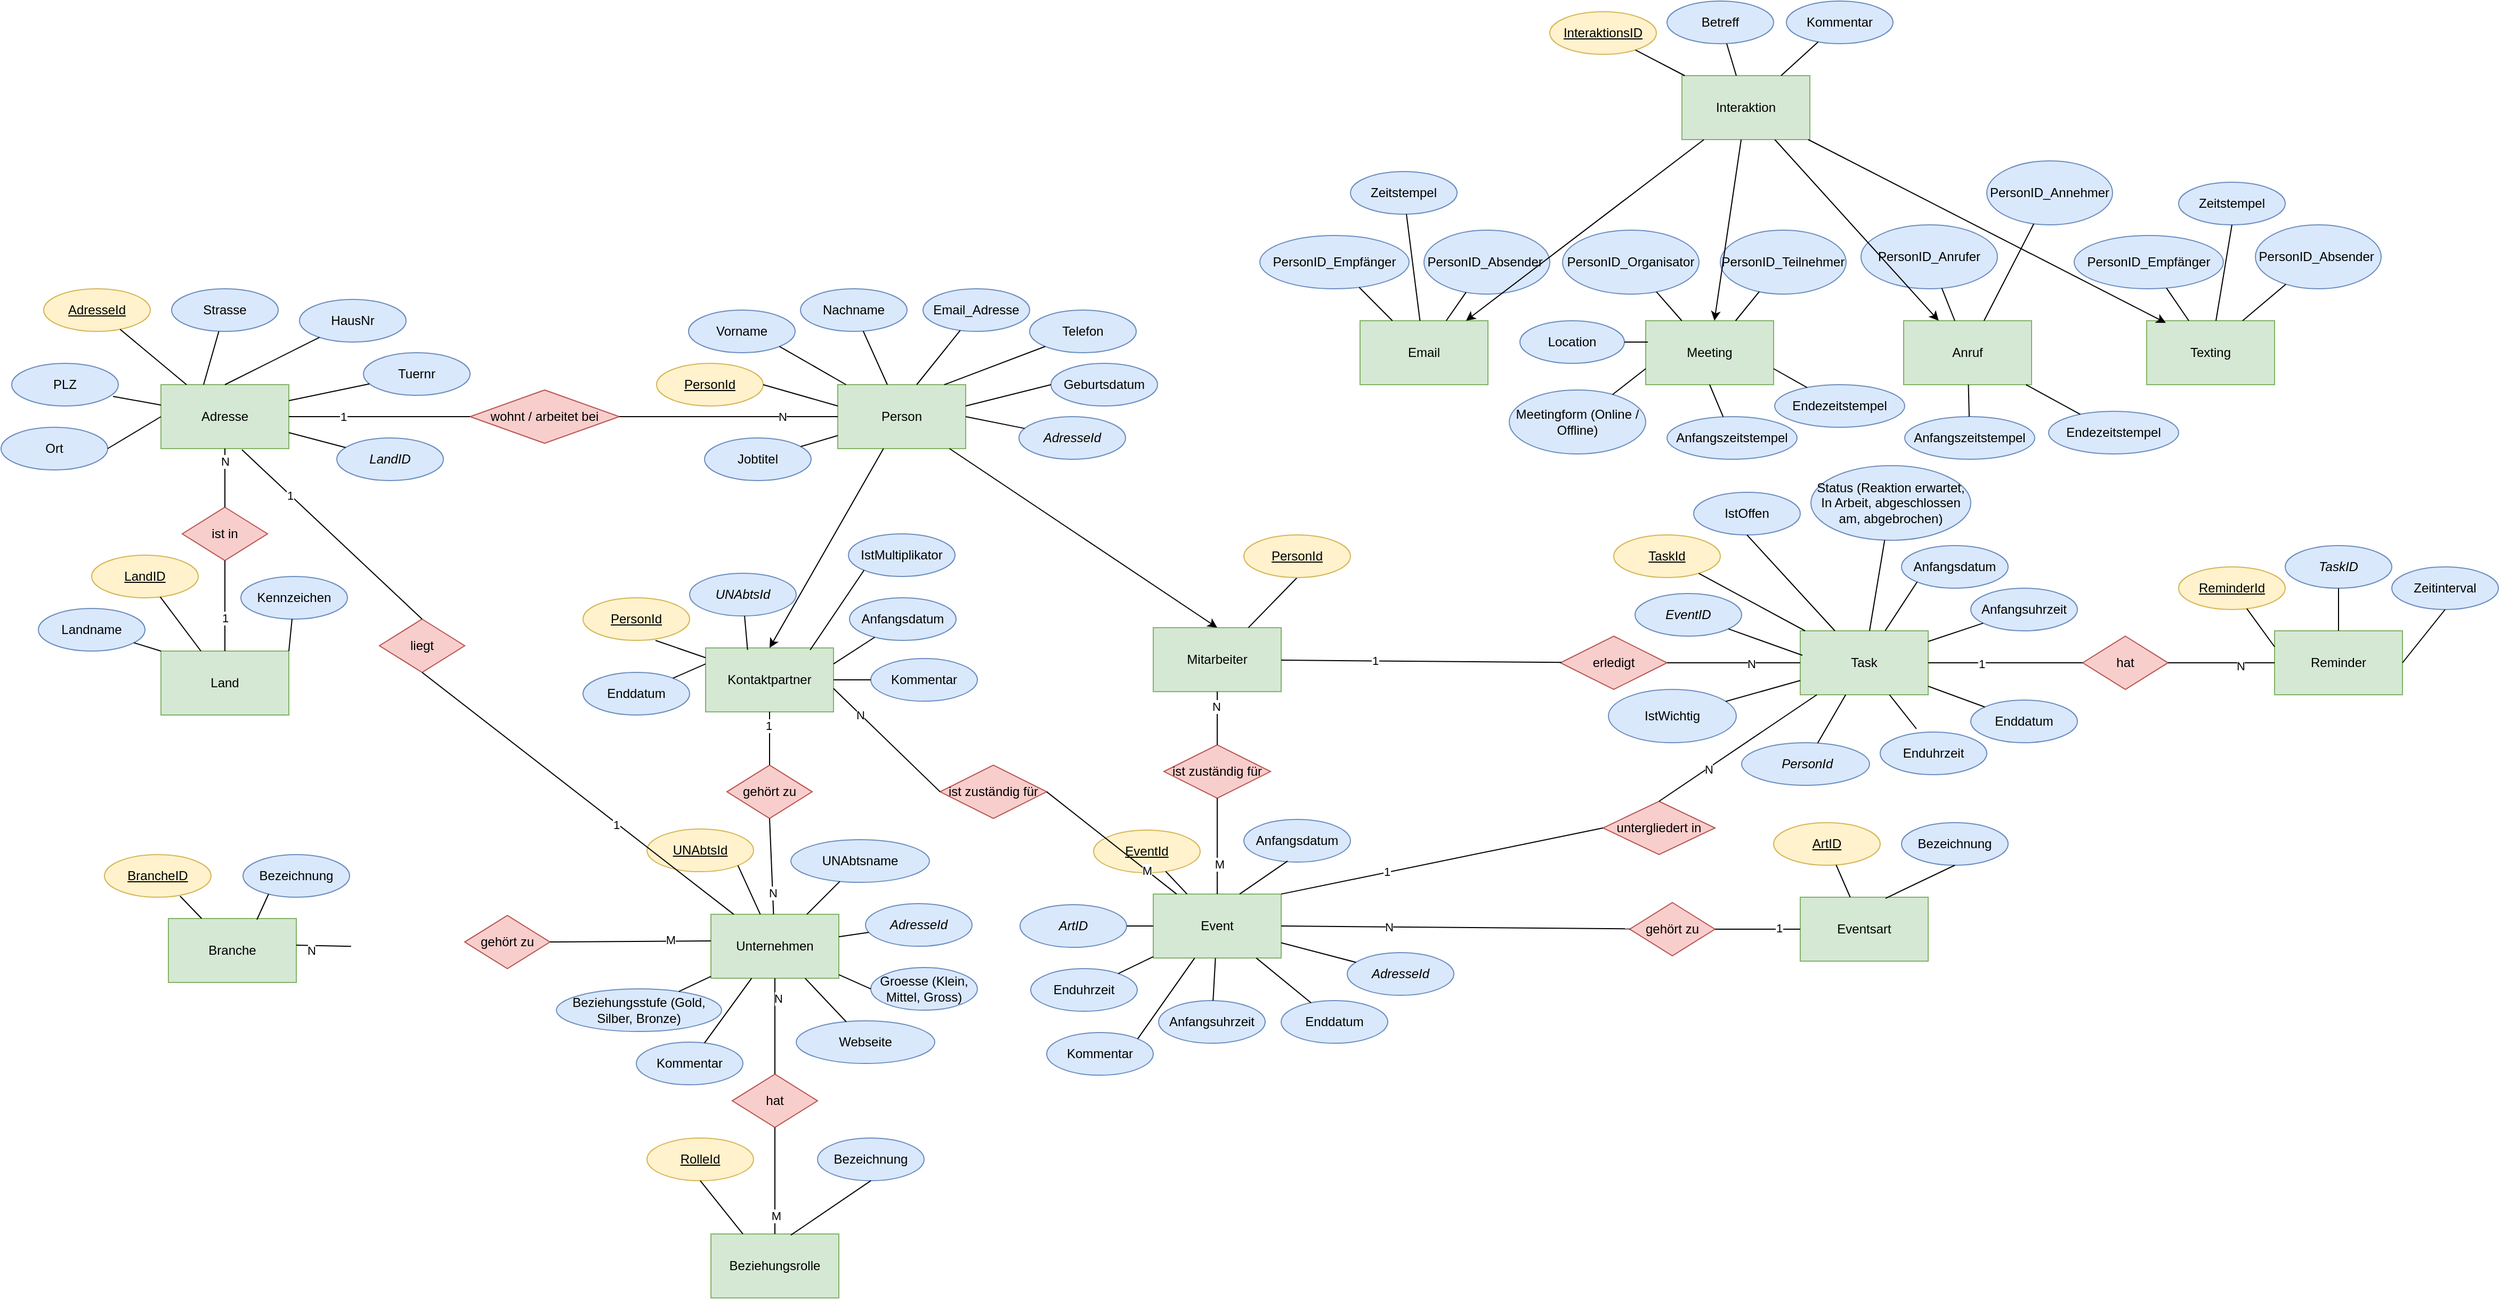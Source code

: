 <mxfile version="17.3.0" type="github">
  <diagram id="R2lEEEUBdFMjLlhIrx00" name="Page-1">
    <mxGraphModel dx="2272" dy="1862" grid="1" gridSize="10" guides="1" tooltips="1" connect="1" arrows="1" fold="1" page="1" pageScale="1" pageWidth="850" pageHeight="1100" math="0" shadow="0" extFonts="Permanent Marker^https://fonts.googleapis.com/css?family=Permanent+Marker">
      <root>
        <mxCell id="0" />
        <mxCell id="1" parent="0" />
        <mxCell id="7nVZIDCWMMlRfdBkHSqP-1" value="Person" style="rounded=0;whiteSpace=wrap;html=1;fillColor=#d5e8d4;strokeColor=#82b366;" parent="1" vertex="1">
          <mxGeometry x="360" y="110" width="120" height="60" as="geometry" />
        </mxCell>
        <mxCell id="7nVZIDCWMMlRfdBkHSqP-2" value="Mitarbeiter" style="rounded=0;whiteSpace=wrap;html=1;fillColor=#d5e8d4;strokeColor=#82b366;" parent="1" vertex="1">
          <mxGeometry x="656" y="338.06" width="120" height="60" as="geometry" />
        </mxCell>
        <mxCell id="7nVZIDCWMMlRfdBkHSqP-3" value="Unternehmen" style="rounded=0;whiteSpace=wrap;html=1;fillColor=#d5e8d4;strokeColor=#82b366;" parent="1" vertex="1">
          <mxGeometry x="241" y="607.06" width="120" height="60" as="geometry" />
        </mxCell>
        <mxCell id="7nVZIDCWMMlRfdBkHSqP-4" value="Kontaktpartner" style="rounded=0;whiteSpace=wrap;html=1;fillColor=#d5e8d4;strokeColor=#82b366;" parent="1" vertex="1">
          <mxGeometry x="236" y="357.06" width="120" height="60" as="geometry" />
        </mxCell>
        <mxCell id="7nVZIDCWMMlRfdBkHSqP-6" value="Adresse" style="whiteSpace=wrap;html=1;fillColor=#d5e8d4;strokeColor=#82b366;" parent="1" vertex="1">
          <mxGeometry x="-275" y="110" width="120" height="60" as="geometry" />
        </mxCell>
        <mxCell id="7nVZIDCWMMlRfdBkHSqP-7" value="Land" style="whiteSpace=wrap;html=1;fillColor=#d5e8d4;strokeColor=#82b366;" parent="1" vertex="1">
          <mxGeometry x="-275" y="360" width="120" height="60" as="geometry" />
        </mxCell>
        <mxCell id="7nVZIDCWMMlRfdBkHSqP-8" value="Branche" style="whiteSpace=wrap;html=1;fillColor=#d5e8d4;strokeColor=#82b366;" parent="1" vertex="1">
          <mxGeometry x="-268" y="611" width="120" height="60" as="geometry" />
        </mxCell>
        <mxCell id="7nVZIDCWMMlRfdBkHSqP-10" value="Event" style="whiteSpace=wrap;html=1;fillColor=#d5e8d4;strokeColor=#82b366;" parent="1" vertex="1">
          <mxGeometry x="656" y="588.06" width="120" height="60" as="geometry" />
        </mxCell>
        <mxCell id="7nVZIDCWMMlRfdBkHSqP-11" value="Eventsart" style="whiteSpace=wrap;html=1;fillColor=#d5e8d4;strokeColor=#82b366;" parent="1" vertex="1">
          <mxGeometry x="1263" y="591" width="120" height="60" as="geometry" />
        </mxCell>
        <mxCell id="jdG1x0XjEvYxExtjP3In-1" value="&lt;u&gt;PersonId&lt;/u&gt;" style="ellipse;whiteSpace=wrap;html=1;fillColor=#fff2cc;strokeColor=#d6b656;" parent="1" vertex="1">
          <mxGeometry x="190" y="90" width="100" height="40" as="geometry" />
        </mxCell>
        <mxCell id="jdG1x0XjEvYxExtjP3In-2" value="Vorname" style="ellipse;whiteSpace=wrap;html=1;fillColor=#dae8fc;strokeColor=#6c8ebf;" parent="1" vertex="1">
          <mxGeometry x="220" y="40" width="100" height="40" as="geometry" />
        </mxCell>
        <mxCell id="jdG1x0XjEvYxExtjP3In-3" value="Nachname" style="ellipse;whiteSpace=wrap;html=1;fillColor=#dae8fc;strokeColor=#6c8ebf;" parent="1" vertex="1">
          <mxGeometry x="325" y="20" width="100" height="40" as="geometry" />
        </mxCell>
        <mxCell id="jdG1x0XjEvYxExtjP3In-6" value="&lt;u&gt;PersonId&lt;/u&gt;" style="ellipse;whiteSpace=wrap;html=1;fillColor=#fff2cc;strokeColor=#d6b656;" parent="1" vertex="1">
          <mxGeometry x="121" y="310" width="100" height="40" as="geometry" />
        </mxCell>
        <mxCell id="jdG1x0XjEvYxExtjP3In-7" value="Email_Adresse" style="ellipse;whiteSpace=wrap;html=1;fillColor=#dae8fc;strokeColor=#6c8ebf;" parent="1" vertex="1">
          <mxGeometry x="440" y="20" width="100" height="40" as="geometry" />
        </mxCell>
        <mxCell id="jdG1x0XjEvYxExtjP3In-8" value="Telefon" style="ellipse;whiteSpace=wrap;html=1;fillColor=#dae8fc;strokeColor=#6c8ebf;" parent="1" vertex="1">
          <mxGeometry x="540" y="40" width="100" height="40" as="geometry" />
        </mxCell>
        <mxCell id="jdG1x0XjEvYxExtjP3In-9" value="Geburtsdatum" style="ellipse;whiteSpace=wrap;html=1;fillColor=#dae8fc;strokeColor=#6c8ebf;" parent="1" vertex="1">
          <mxGeometry x="560" y="90" width="100" height="40" as="geometry" />
        </mxCell>
        <mxCell id="jdG1x0XjEvYxExtjP3In-10" value="&lt;i&gt;AdresseId&lt;/i&gt;" style="ellipse;whiteSpace=wrap;html=1;fillColor=#dae8fc;strokeColor=#6c8ebf;" parent="1" vertex="1">
          <mxGeometry x="530" y="140" width="100" height="40" as="geometry" />
        </mxCell>
        <mxCell id="jdG1x0XjEvYxExtjP3In-12" value="" style="endArrow=none;html=1;rounded=0;exitX=1;exitY=0.5;exitDx=0;exitDy=0;" parent="1" source="jdG1x0XjEvYxExtjP3In-1" edge="1">
          <mxGeometry width="50" height="50" relative="1" as="geometry">
            <mxPoint x="800" y="420" as="sourcePoint" />
            <mxPoint x="360" y="130" as="targetPoint" />
          </mxGeometry>
        </mxCell>
        <mxCell id="jdG1x0XjEvYxExtjP3In-13" value="" style="endArrow=none;html=1;rounded=0;exitX=1;exitY=1;exitDx=0;exitDy=0;" parent="1" source="jdG1x0XjEvYxExtjP3In-2" target="7nVZIDCWMMlRfdBkHSqP-1" edge="1">
          <mxGeometry width="50" height="50" relative="1" as="geometry">
            <mxPoint x="300" y="120" as="sourcePoint" />
            <mxPoint x="370" y="140" as="targetPoint" />
          </mxGeometry>
        </mxCell>
        <mxCell id="jdG1x0XjEvYxExtjP3In-14" value="" style="endArrow=none;html=1;rounded=0;" parent="1" source="jdG1x0XjEvYxExtjP3In-3" target="7nVZIDCWMMlRfdBkHSqP-1" edge="1">
          <mxGeometry width="50" height="50" relative="1" as="geometry">
            <mxPoint x="310" y="130" as="sourcePoint" />
            <mxPoint x="380" y="150" as="targetPoint" />
          </mxGeometry>
        </mxCell>
        <mxCell id="jdG1x0XjEvYxExtjP3In-15" value="" style="endArrow=none;html=1;rounded=0;entryX=0.617;entryY=0;entryDx=0;entryDy=0;entryPerimeter=0;" parent="1" source="jdG1x0XjEvYxExtjP3In-7" target="7nVZIDCWMMlRfdBkHSqP-1" edge="1">
          <mxGeometry width="50" height="50" relative="1" as="geometry">
            <mxPoint x="320" y="140" as="sourcePoint" />
            <mxPoint x="430" y="120" as="targetPoint" />
          </mxGeometry>
        </mxCell>
        <mxCell id="jdG1x0XjEvYxExtjP3In-16" value="" style="endArrow=none;html=1;rounded=0;entryX=0;entryY=1;entryDx=0;entryDy=0;" parent="1" target="jdG1x0XjEvYxExtjP3In-8" edge="1">
          <mxGeometry width="50" height="50" relative="1" as="geometry">
            <mxPoint x="460" y="110" as="sourcePoint" />
            <mxPoint x="400" y="170" as="targetPoint" />
          </mxGeometry>
        </mxCell>
        <mxCell id="jdG1x0XjEvYxExtjP3In-17" value="" style="endArrow=none;html=1;rounded=0;entryX=0;entryY=0.5;entryDx=0;entryDy=0;" parent="1" target="jdG1x0XjEvYxExtjP3In-9" edge="1">
          <mxGeometry width="50" height="50" relative="1" as="geometry">
            <mxPoint x="480" y="130" as="sourcePoint" />
            <mxPoint x="410" y="180" as="targetPoint" />
          </mxGeometry>
        </mxCell>
        <mxCell id="jdG1x0XjEvYxExtjP3In-18" value="&lt;u&gt;AdresseId&lt;/u&gt;" style="ellipse;whiteSpace=wrap;html=1;fillColor=#fff2cc;strokeColor=#d6b656;" parent="1" vertex="1">
          <mxGeometry x="-385" y="20" width="100" height="40" as="geometry" />
        </mxCell>
        <mxCell id="jdG1x0XjEvYxExtjP3In-19" value="Strasse" style="ellipse;whiteSpace=wrap;html=1;fillColor=#dae8fc;strokeColor=#6c8ebf;" parent="1" vertex="1">
          <mxGeometry x="-265" y="20" width="100" height="40" as="geometry" />
        </mxCell>
        <mxCell id="jdG1x0XjEvYxExtjP3In-20" value="HausNr" style="ellipse;whiteSpace=wrap;html=1;fillColor=#dae8fc;strokeColor=#6c8ebf;" parent="1" vertex="1">
          <mxGeometry x="-145" y="30" width="100" height="40" as="geometry" />
        </mxCell>
        <mxCell id="jdG1x0XjEvYxExtjP3In-21" value="Tuernr" style="ellipse;whiteSpace=wrap;html=1;fillColor=#dae8fc;strokeColor=#6c8ebf;" parent="1" vertex="1">
          <mxGeometry x="-85" y="80" width="100" height="40" as="geometry" />
        </mxCell>
        <mxCell id="jdG1x0XjEvYxExtjP3In-22" value="PLZ" style="ellipse;whiteSpace=wrap;html=1;fillColor=#dae8fc;strokeColor=#6c8ebf;" parent="1" vertex="1">
          <mxGeometry x="-415" y="90" width="100" height="40" as="geometry" />
        </mxCell>
        <mxCell id="jdG1x0XjEvYxExtjP3In-23" value="Ort" style="ellipse;whiteSpace=wrap;html=1;fillColor=#dae8fc;strokeColor=#6c8ebf;" parent="1" vertex="1">
          <mxGeometry x="-425" y="150" width="100" height="40" as="geometry" />
        </mxCell>
        <mxCell id="jdG1x0XjEvYxExtjP3In-24" value="&lt;i&gt;LandID&lt;/i&gt;" style="ellipse;whiteSpace=wrap;html=1;fillColor=#dae8fc;strokeColor=#6c8ebf;" parent="1" vertex="1">
          <mxGeometry x="-110" y="160" width="100" height="40" as="geometry" />
        </mxCell>
        <mxCell id="jdG1x0XjEvYxExtjP3In-28" value="" style="endArrow=none;html=1;rounded=0;" parent="1" source="7nVZIDCWMMlRfdBkHSqP-6" target="jdG1x0XjEvYxExtjP3In-18" edge="1">
          <mxGeometry width="50" height="50" relative="1" as="geometry">
            <mxPoint x="-635" y="140" as="sourcePoint" />
            <mxPoint x="-525" y="120" as="targetPoint" />
          </mxGeometry>
        </mxCell>
        <mxCell id="jdG1x0XjEvYxExtjP3In-29" value="" style="endArrow=none;html=1;rounded=0;" parent="1" target="jdG1x0XjEvYxExtjP3In-19" edge="1">
          <mxGeometry width="50" height="50" relative="1" as="geometry">
            <mxPoint x="-235" y="110" as="sourcePoint" />
            <mxPoint x="-303.363" y="68.03" as="targetPoint" />
          </mxGeometry>
        </mxCell>
        <mxCell id="jdG1x0XjEvYxExtjP3In-30" value="" style="endArrow=none;html=1;rounded=0;exitX=0.5;exitY=0;exitDx=0;exitDy=0;" parent="1" source="7nVZIDCWMMlRfdBkHSqP-6" target="jdG1x0XjEvYxExtjP3In-20" edge="1">
          <mxGeometry width="50" height="50" relative="1" as="geometry">
            <mxPoint x="-231" y="130" as="sourcePoint" />
            <mxPoint x="-293.363" y="78.03" as="targetPoint" />
          </mxGeometry>
        </mxCell>
        <mxCell id="jdG1x0XjEvYxExtjP3In-31" value="" style="endArrow=none;html=1;rounded=0;exitX=1;exitY=0.25;exitDx=0;exitDy=0;" parent="1" source="7nVZIDCWMMlRfdBkHSqP-6" target="jdG1x0XjEvYxExtjP3In-21" edge="1">
          <mxGeometry width="50" height="50" relative="1" as="geometry">
            <mxPoint x="-221" y="140" as="sourcePoint" />
            <mxPoint x="-283.363" y="88.03" as="targetPoint" />
          </mxGeometry>
        </mxCell>
        <mxCell id="jdG1x0XjEvYxExtjP3In-32" value="" style="endArrow=none;html=1;rounded=0;entryX=1;entryY=0.75;entryDx=0;entryDy=0;" parent="1" source="jdG1x0XjEvYxExtjP3In-24" target="7nVZIDCWMMlRfdBkHSqP-6" edge="1">
          <mxGeometry width="50" height="50" relative="1" as="geometry">
            <mxPoint x="-211" y="150" as="sourcePoint" />
            <mxPoint x="-273.363" y="98.03" as="targetPoint" />
          </mxGeometry>
        </mxCell>
        <mxCell id="jdG1x0XjEvYxExtjP3In-33" value="" style="endArrow=none;html=1;rounded=0;exitX=0.95;exitY=0.775;exitDx=0;exitDy=0;exitPerimeter=0;" parent="1" source="jdG1x0XjEvYxExtjP3In-22" target="7nVZIDCWMMlRfdBkHSqP-6" edge="1">
          <mxGeometry width="50" height="50" relative="1" as="geometry">
            <mxPoint x="-201" y="160" as="sourcePoint" />
            <mxPoint x="-263.363" y="108.03" as="targetPoint" />
          </mxGeometry>
        </mxCell>
        <mxCell id="jdG1x0XjEvYxExtjP3In-34" value="" style="endArrow=none;html=1;rounded=0;exitX=1;exitY=0.5;exitDx=0;exitDy=0;entryX=0;entryY=0.5;entryDx=0;entryDy=0;" parent="1" source="jdG1x0XjEvYxExtjP3In-23" target="7nVZIDCWMMlRfdBkHSqP-6" edge="1">
          <mxGeometry width="50" height="50" relative="1" as="geometry">
            <mxPoint x="-191" y="170" as="sourcePoint" />
            <mxPoint x="-253.363" y="118.03" as="targetPoint" />
          </mxGeometry>
        </mxCell>
        <mxCell id="jdG1x0XjEvYxExtjP3In-37" value="" style="endArrow=none;html=1;rounded=0;entryX=0.5;entryY=1;entryDx=0;entryDy=0;" parent="1" source="7nVZIDCWMMlRfdBkHSqP-2" target="jdG1x0XjEvYxExtjP3In-76" edge="1">
          <mxGeometry width="50" height="50" relative="1" as="geometry">
            <mxPoint x="796" y="368.06" as="sourcePoint" />
            <mxPoint x="771.355" y="282.202" as="targetPoint" />
          </mxGeometry>
        </mxCell>
        <mxCell id="jdG1x0XjEvYxExtjP3In-38" value="" style="endArrow=none;html=1;rounded=0;entryX=0.68;entryY=1;entryDx=0;entryDy=0;entryPerimeter=0;" parent="1" source="7nVZIDCWMMlRfdBkHSqP-4" target="jdG1x0XjEvYxExtjP3In-6" edge="1">
          <mxGeometry width="50" height="50" relative="1" as="geometry">
            <mxPoint x="296" y="395.98" as="sourcePoint" />
            <mxPoint x="233.637" y="344.01" as="targetPoint" />
            <Array as="points" />
          </mxGeometry>
        </mxCell>
        <mxCell id="jdG1x0XjEvYxExtjP3In-39" value="" style="endArrow=none;html=1;rounded=0;exitX=1;exitY=0.5;exitDx=0;exitDy=0;" parent="1" source="7nVZIDCWMMlRfdBkHSqP-1" target="jdG1x0XjEvYxExtjP3In-10" edge="1">
          <mxGeometry width="50" height="50" relative="1" as="geometry">
            <mxPoint x="671.18" y="290" as="sourcePoint" />
            <mxPoint x="608.817" y="238.03" as="targetPoint" />
          </mxGeometry>
        </mxCell>
        <mxCell id="jdG1x0XjEvYxExtjP3In-40" value="&lt;u&gt;LandID&lt;/u&gt;" style="ellipse;whiteSpace=wrap;html=1;fillColor=#fff2cc;strokeColor=#d6b656;" parent="1" vertex="1">
          <mxGeometry x="-340" y="270" width="100" height="40" as="geometry" />
        </mxCell>
        <mxCell id="jdG1x0XjEvYxExtjP3In-41" value="Landname" style="ellipse;whiteSpace=wrap;html=1;fillColor=#dae8fc;strokeColor=#6c8ebf;" parent="1" vertex="1">
          <mxGeometry x="-390" y="320" width="100" height="40" as="geometry" />
        </mxCell>
        <mxCell id="jdG1x0XjEvYxExtjP3In-42" value="Kennzeichen" style="ellipse;whiteSpace=wrap;html=1;fillColor=#dae8fc;strokeColor=#6c8ebf;" parent="1" vertex="1">
          <mxGeometry x="-200" y="290" width="100" height="40" as="geometry" />
        </mxCell>
        <mxCell id="jdG1x0XjEvYxExtjP3In-43" value="&lt;u&gt;BrancheID&lt;/u&gt;" style="ellipse;whiteSpace=wrap;html=1;fillColor=#fff2cc;strokeColor=#d6b656;" parent="1" vertex="1">
          <mxGeometry x="-328" y="551" width="100" height="40" as="geometry" />
        </mxCell>
        <mxCell id="jdG1x0XjEvYxExtjP3In-44" value="Bezeichnung" style="ellipse;whiteSpace=wrap;html=1;fillColor=#dae8fc;strokeColor=#6c8ebf;" parent="1" vertex="1">
          <mxGeometry x="-198" y="551" width="100" height="40" as="geometry" />
        </mxCell>
        <mxCell id="jdG1x0XjEvYxExtjP3In-45" value="&lt;u&gt;ArtID&lt;/u&gt;" style="ellipse;whiteSpace=wrap;html=1;fillColor=#fff2cc;strokeColor=#d6b656;" parent="1" vertex="1">
          <mxGeometry x="1238" y="521" width="100" height="40" as="geometry" />
        </mxCell>
        <mxCell id="jdG1x0XjEvYxExtjP3In-50" value="" style="endArrow=classic;html=1;rounded=0;entryX=0.5;entryY=0;entryDx=0;entryDy=0;" parent="1" source="7nVZIDCWMMlRfdBkHSqP-1" target="7nVZIDCWMMlRfdBkHSqP-2" edge="1">
          <mxGeometry width="50" height="50" relative="1" as="geometry">
            <mxPoint x="400" y="240" as="sourcePoint" />
            <mxPoint x="450" y="190" as="targetPoint" />
          </mxGeometry>
        </mxCell>
        <mxCell id="jdG1x0XjEvYxExtjP3In-51" value="" style="endArrow=classic;html=1;rounded=0;entryX=0.5;entryY=0;entryDx=0;entryDy=0;" parent="1" source="7nVZIDCWMMlRfdBkHSqP-1" target="7nVZIDCWMMlRfdBkHSqP-4" edge="1">
          <mxGeometry width="50" height="50" relative="1" as="geometry">
            <mxPoint x="800" y="420" as="sourcePoint" />
            <mxPoint x="850" y="370" as="targetPoint" />
          </mxGeometry>
        </mxCell>
        <mxCell id="jdG1x0XjEvYxExtjP3In-54" value="" style="endArrow=none;html=1;rounded=0;entryX=0.71;entryY=0.975;entryDx=0;entryDy=0;entryPerimeter=0;" parent="1" source="7nVZIDCWMMlRfdBkHSqP-8" target="jdG1x0XjEvYxExtjP3In-43" edge="1">
          <mxGeometry width="50" height="50" relative="1" as="geometry">
            <mxPoint x="-808" y="361" as="sourcePoint" />
            <mxPoint x="-698" y="341" as="targetPoint" />
          </mxGeometry>
        </mxCell>
        <mxCell id="jdG1x0XjEvYxExtjP3In-55" value="" style="endArrow=none;html=1;rounded=0;entryX=0.24;entryY=0.925;entryDx=0;entryDy=0;exitX=0.692;exitY=0.017;exitDx=0;exitDy=0;exitPerimeter=0;entryPerimeter=0;" parent="1" source="7nVZIDCWMMlRfdBkHSqP-8" target="jdG1x0XjEvYxExtjP3In-44" edge="1">
          <mxGeometry width="50" height="50" relative="1" as="geometry">
            <mxPoint x="-798" y="371" as="sourcePoint" />
            <mxPoint x="-688" y="351" as="targetPoint" />
          </mxGeometry>
        </mxCell>
        <mxCell id="jdG1x0XjEvYxExtjP3In-56" value="" style="endArrow=none;html=1;rounded=0;" parent="1" source="7nVZIDCWMMlRfdBkHSqP-7" target="jdG1x0XjEvYxExtjP3In-40" edge="1">
          <mxGeometry width="50" height="50" relative="1" as="geometry">
            <mxPoint x="-630" y="-55" as="sourcePoint" />
            <mxPoint x="-520" y="-75" as="targetPoint" />
          </mxGeometry>
        </mxCell>
        <mxCell id="jdG1x0XjEvYxExtjP3In-58" value="" style="endArrow=none;html=1;rounded=0;exitX=0;exitY=0;exitDx=0;exitDy=0;" parent="1" source="7nVZIDCWMMlRfdBkHSqP-7" target="jdG1x0XjEvYxExtjP3In-41" edge="1">
          <mxGeometry width="50" height="50" relative="1" as="geometry">
            <mxPoint x="-257.143" y="375" as="sourcePoint" />
            <mxPoint x="-293.391" y="351.933" as="targetPoint" />
          </mxGeometry>
        </mxCell>
        <mxCell id="jdG1x0XjEvYxExtjP3In-59" value="" style="endArrow=none;html=1;rounded=0;exitX=1;exitY=0;exitDx=0;exitDy=0;" parent="1" source="7nVZIDCWMMlRfdBkHSqP-7" target="jdG1x0XjEvYxExtjP3In-42" edge="1">
          <mxGeometry width="50" height="50" relative="1" as="geometry">
            <mxPoint x="-247.143" y="385" as="sourcePoint" />
            <mxPoint x="-283.391" y="361.933" as="targetPoint" />
          </mxGeometry>
        </mxCell>
        <mxCell id="jdG1x0XjEvYxExtjP3In-60" value="Bezeichnung" style="ellipse;whiteSpace=wrap;html=1;fillColor=#dae8fc;strokeColor=#6c8ebf;" parent="1" vertex="1">
          <mxGeometry x="1358" y="521" width="100" height="40" as="geometry" />
        </mxCell>
        <mxCell id="jdG1x0XjEvYxExtjP3In-61" value="&lt;u&gt;EventId&lt;/u&gt;" style="ellipse;whiteSpace=wrap;html=1;fillColor=#fff2cc;strokeColor=#d6b656;" parent="1" vertex="1">
          <mxGeometry x="600" y="528.06" width="100" height="40" as="geometry" />
        </mxCell>
        <mxCell id="jdG1x0XjEvYxExtjP3In-63" value="&lt;i&gt;ArtID&lt;/i&gt;" style="ellipse;whiteSpace=wrap;html=1;fillColor=#dae8fc;strokeColor=#6c8ebf;" parent="1" vertex="1">
          <mxGeometry x="531" y="598.06" width="100" height="40" as="geometry" />
        </mxCell>
        <mxCell id="jdG1x0XjEvYxExtjP3In-64" value="Anfangsdatum" style="ellipse;whiteSpace=wrap;html=1;fillColor=#dae8fc;strokeColor=#6c8ebf;" parent="1" vertex="1">
          <mxGeometry x="741" y="518.06" width="100" height="40" as="geometry" />
        </mxCell>
        <mxCell id="jdG1x0XjEvYxExtjP3In-65" value="Anfangsuhrzeit" style="ellipse;whiteSpace=wrap;html=1;fillColor=#dae8fc;strokeColor=#6c8ebf;" parent="1" vertex="1">
          <mxGeometry x="661" y="688.06" width="100" height="40" as="geometry" />
        </mxCell>
        <mxCell id="jdG1x0XjEvYxExtjP3In-66" value="Enddatum" style="ellipse;whiteSpace=wrap;html=1;fillColor=#dae8fc;strokeColor=#6c8ebf;" parent="1" vertex="1">
          <mxGeometry x="776" y="688.06" width="100" height="40" as="geometry" />
        </mxCell>
        <mxCell id="jdG1x0XjEvYxExtjP3In-67" value="Enduhrzeit" style="ellipse;whiteSpace=wrap;html=1;fillColor=#dae8fc;strokeColor=#6c8ebf;" parent="1" vertex="1">
          <mxGeometry x="541" y="658.06" width="100" height="40" as="geometry" />
        </mxCell>
        <mxCell id="jdG1x0XjEvYxExtjP3In-68" value="" style="endArrow=none;html=1;rounded=0;" parent="1" source="7nVZIDCWMMlRfdBkHSqP-10" target="jdG1x0XjEvYxExtjP3In-61" edge="1">
          <mxGeometry width="50" height="50" relative="1" as="geometry">
            <mxPoint x="331" y="708.06" as="sourcePoint" />
            <mxPoint x="241" y="678.06" as="targetPoint" />
          </mxGeometry>
        </mxCell>
        <mxCell id="jdG1x0XjEvYxExtjP3In-69" value="" style="endArrow=none;html=1;rounded=0;" parent="1" source="7nVZIDCWMMlRfdBkHSqP-10" target="jdG1x0XjEvYxExtjP3In-63" edge="1">
          <mxGeometry width="50" height="50" relative="1" as="geometry">
            <mxPoint x="701" y="628.06" as="sourcePoint" />
            <mxPoint x="628.735" y="584.701" as="targetPoint" />
          </mxGeometry>
        </mxCell>
        <mxCell id="jdG1x0XjEvYxExtjP3In-70" value="" style="endArrow=none;html=1;rounded=0;exitX=0.675;exitY=0;exitDx=0;exitDy=0;entryX=0.41;entryY=0.975;entryDx=0;entryDy=0;entryPerimeter=0;exitPerimeter=0;" parent="1" source="7nVZIDCWMMlRfdBkHSqP-10" target="jdG1x0XjEvYxExtjP3In-64" edge="1">
          <mxGeometry width="50" height="50" relative="1" as="geometry">
            <mxPoint x="711" y="638.06" as="sourcePoint" />
            <mxPoint x="638.735" y="594.701" as="targetPoint" />
          </mxGeometry>
        </mxCell>
        <mxCell id="jdG1x0XjEvYxExtjP3In-71" value="" style="endArrow=none;html=1;rounded=0;" parent="1" source="7nVZIDCWMMlRfdBkHSqP-10" target="jdG1x0XjEvYxExtjP3In-65" edge="1">
          <mxGeometry width="50" height="50" relative="1" as="geometry">
            <mxPoint x="721" y="648.06" as="sourcePoint" />
            <mxPoint x="648.735" y="604.701" as="targetPoint" />
          </mxGeometry>
        </mxCell>
        <mxCell id="jdG1x0XjEvYxExtjP3In-72" value="" style="endArrow=none;html=1;rounded=0;" parent="1" source="7nVZIDCWMMlRfdBkHSqP-10" target="jdG1x0XjEvYxExtjP3In-66" edge="1">
          <mxGeometry width="50" height="50" relative="1" as="geometry">
            <mxPoint x="731" y="658.06" as="sourcePoint" />
            <mxPoint x="658.735" y="614.701" as="targetPoint" />
          </mxGeometry>
        </mxCell>
        <mxCell id="jdG1x0XjEvYxExtjP3In-73" value="" style="endArrow=none;html=1;rounded=0;" parent="1" source="jdG1x0XjEvYxExtjP3In-67" target="7nVZIDCWMMlRfdBkHSqP-10" edge="1">
          <mxGeometry width="50" height="50" relative="1" as="geometry">
            <mxPoint x="741" y="668.06" as="sourcePoint" />
            <mxPoint x="668.735" y="624.701" as="targetPoint" />
          </mxGeometry>
        </mxCell>
        <mxCell id="jdG1x0XjEvYxExtjP3In-74" value="" style="endArrow=none;html=1;rounded=0;" parent="1" source="7nVZIDCWMMlRfdBkHSqP-11" target="jdG1x0XjEvYxExtjP3In-45" edge="1">
          <mxGeometry width="50" height="50" relative="1" as="geometry">
            <mxPoint x="1378" y="521" as="sourcePoint" />
            <mxPoint x="1305.735" y="477.641" as="targetPoint" />
          </mxGeometry>
        </mxCell>
        <mxCell id="jdG1x0XjEvYxExtjP3In-75" value="" style="endArrow=none;html=1;rounded=0;exitX=0.667;exitY=0.017;exitDx=0;exitDy=0;entryX=0.5;entryY=1;entryDx=0;entryDy=0;exitPerimeter=0;" parent="1" source="7nVZIDCWMMlRfdBkHSqP-11" target="jdG1x0XjEvYxExtjP3In-60" edge="1">
          <mxGeometry width="50" height="50" relative="1" as="geometry">
            <mxPoint x="1388" y="531" as="sourcePoint" />
            <mxPoint x="1315.735" y="487.641" as="targetPoint" />
          </mxGeometry>
        </mxCell>
        <mxCell id="jdG1x0XjEvYxExtjP3In-76" value="&lt;u&gt;PersonId&lt;/u&gt;" style="ellipse;whiteSpace=wrap;html=1;fillColor=#fff2cc;strokeColor=#d6b656;" parent="1" vertex="1">
          <mxGeometry x="741" y="251" width="100" height="40" as="geometry" />
        </mxCell>
        <mxCell id="jdG1x0XjEvYxExtjP3In-77" value="&lt;u&gt;UNAbtsId&lt;/u&gt;" style="ellipse;whiteSpace=wrap;html=1;fillColor=#fff2cc;strokeColor=#d6b656;" parent="1" vertex="1">
          <mxGeometry x="181" y="527.06" width="100" height="40" as="geometry" />
        </mxCell>
        <mxCell id="jdG1x0XjEvYxExtjP3In-78" value="UNAbtsname" style="ellipse;whiteSpace=wrap;html=1;fillColor=#dae8fc;strokeColor=#6c8ebf;" parent="1" vertex="1">
          <mxGeometry x="316" y="537.06" width="130" height="40" as="geometry" />
        </mxCell>
        <mxCell id="jdG1x0XjEvYxExtjP3In-79" value="&lt;i&gt;AdresseId&lt;/i&gt;" style="ellipse;whiteSpace=wrap;html=1;fillColor=#dae8fc;strokeColor=#6c8ebf;" parent="1" vertex="1">
          <mxGeometry x="386" y="597.06" width="100" height="40" as="geometry" />
        </mxCell>
        <mxCell id="jdG1x0XjEvYxExtjP3In-87" value="Groesse (Klein, Mittel, Gross)" style="ellipse;whiteSpace=wrap;html=1;fillColor=#dae8fc;strokeColor=#6c8ebf;" parent="1" vertex="1">
          <mxGeometry x="391" y="657.06" width="100" height="40" as="geometry" />
        </mxCell>
        <mxCell id="9ICLknt_P9Ek3P3PDMJX-2" value="Beziehungsrolle" style="whiteSpace=wrap;html=1;fillColor=#d5e8d4;strokeColor=#82b366;" parent="1" vertex="1">
          <mxGeometry x="241" y="907.06" width="120" height="60" as="geometry" />
        </mxCell>
        <mxCell id="9ICLknt_P9Ek3P3PDMJX-3" value="&lt;u&gt;RolleId&lt;/u&gt;" style="ellipse;whiteSpace=wrap;html=1;fillColor=#fff2cc;strokeColor=#d6b656;" parent="1" vertex="1">
          <mxGeometry x="181" y="817.06" width="100" height="40" as="geometry" />
        </mxCell>
        <mxCell id="9ICLknt_P9Ek3P3PDMJX-4" value="Bezeichnung" style="ellipse;whiteSpace=wrap;html=1;fillColor=#dae8fc;strokeColor=#6c8ebf;" parent="1" vertex="1">
          <mxGeometry x="341" y="817.06" width="100" height="40" as="geometry" />
        </mxCell>
        <mxCell id="9ICLknt_P9Ek3P3PDMJX-5" value="" style="endArrow=none;html=1;rounded=0;entryX=0.5;entryY=1;entryDx=0;entryDy=0;exitX=0.25;exitY=0;exitDx=0;exitDy=0;" parent="1" source="9ICLknt_P9Ek3P3PDMJX-2" target="9ICLknt_P9Ek3P3PDMJX-3" edge="1">
          <mxGeometry width="50" height="50" relative="1" as="geometry">
            <mxPoint x="403.857" y="797.06" as="sourcePoint" />
            <mxPoint x="367.609" y="773.993" as="targetPoint" />
          </mxGeometry>
        </mxCell>
        <mxCell id="9ICLknt_P9Ek3P3PDMJX-6" value="" style="endArrow=none;html=1;rounded=0;entryX=0.5;entryY=1;entryDx=0;entryDy=0;exitX=0.625;exitY=0.017;exitDx=0;exitDy=0;exitPerimeter=0;" parent="1" source="9ICLknt_P9Ek3P3PDMJX-2" target="9ICLknt_P9Ek3P3PDMJX-4" edge="1">
          <mxGeometry width="50" height="50" relative="1" as="geometry">
            <mxPoint x="281" y="977.06" as="sourcePoint" />
            <mxPoint x="231" y="957.06" as="targetPoint" />
          </mxGeometry>
        </mxCell>
        <mxCell id="9ICLknt_P9Ek3P3PDMJX-8" value="hat" style="rhombus;whiteSpace=wrap;html=1;fillColor=#f8cecc;strokeColor=#b85450;rounded=0;" parent="1" vertex="1">
          <mxGeometry x="261" y="757.06" width="80" height="50" as="geometry" />
        </mxCell>
        <mxCell id="9ICLknt_P9Ek3P3PDMJX-11" value="" style="endArrow=none;html=1;rounded=0;entryX=0;entryY=0.5;entryDx=0;entryDy=0;" parent="1" source="7nVZIDCWMMlRfdBkHSqP-3" target="jdG1x0XjEvYxExtjP3In-87" edge="1">
          <mxGeometry width="50" height="50" relative="1" as="geometry">
            <mxPoint x="211" y="977.06" as="sourcePoint" />
            <mxPoint x="161" y="957.06" as="targetPoint" />
          </mxGeometry>
        </mxCell>
        <mxCell id="9ICLknt_P9Ek3P3PDMJX-12" value="" style="endArrow=none;html=1;rounded=0;entryX=1;entryY=1;entryDx=0;entryDy=0;" parent="1" source="7nVZIDCWMMlRfdBkHSqP-3" target="jdG1x0XjEvYxExtjP3In-77" edge="1">
          <mxGeometry width="50" height="50" relative="1" as="geometry">
            <mxPoint x="291" y="639.06" as="sourcePoint" />
            <mxPoint x="251" y="627.06" as="targetPoint" />
          </mxGeometry>
        </mxCell>
        <mxCell id="9ICLknt_P9Ek3P3PDMJX-13" value="" style="endArrow=none;html=1;rounded=0;" parent="1" source="7nVZIDCWMMlRfdBkHSqP-3" target="jdG1x0XjEvYxExtjP3In-78" edge="1">
          <mxGeometry width="50" height="50" relative="1" as="geometry">
            <mxPoint x="301" y="649.06" as="sourcePoint" />
            <mxPoint x="261" y="637.06" as="targetPoint" />
          </mxGeometry>
        </mxCell>
        <mxCell id="9ICLknt_P9Ek3P3PDMJX-15" value="" style="endArrow=none;html=1;rounded=0;" parent="1" source="jdG1x0XjEvYxExtjP3In-79" target="7nVZIDCWMMlRfdBkHSqP-3" edge="1">
          <mxGeometry width="50" height="50" relative="1" as="geometry">
            <mxPoint x="311" y="659.06" as="sourcePoint" />
            <mxPoint x="271" y="647.06" as="targetPoint" />
          </mxGeometry>
        </mxCell>
        <mxCell id="9ICLknt_P9Ek3P3PDMJX-16" value="" style="endArrow=none;html=1;rounded=0;exitX=0.5;exitY=0;exitDx=0;exitDy=0;" parent="1" source="9ICLknt_P9Ek3P3PDMJX-8" target="7nVZIDCWMMlRfdBkHSqP-3" edge="1">
          <mxGeometry width="50" height="50" relative="1" as="geometry">
            <mxPoint x="641" y="807.06" as="sourcePoint" />
            <mxPoint x="691" y="757.06" as="targetPoint" />
          </mxGeometry>
        </mxCell>
        <mxCell id="9ICLknt_P9Ek3P3PDMJX-18" value="N" style="edgeLabel;html=1;align=center;verticalAlign=middle;resizable=0;points=[];" parent="9ICLknt_P9Ek3P3PDMJX-16" vertex="1" connectable="0">
          <mxGeometry x="0.59" y="-3" relative="1" as="geometry">
            <mxPoint as="offset" />
          </mxGeometry>
        </mxCell>
        <mxCell id="9ICLknt_P9Ek3P3PDMJX-17" value="" style="endArrow=none;html=1;rounded=0;entryX=0.5;entryY=1;entryDx=0;entryDy=0;exitX=0.5;exitY=0;exitDx=0;exitDy=0;" parent="1" source="9ICLknt_P9Ek3P3PDMJX-2" target="9ICLknt_P9Ek3P3PDMJX-8" edge="1">
          <mxGeometry width="50" height="50" relative="1" as="geometry">
            <mxPoint x="401" y="679.06" as="sourcePoint" />
            <mxPoint x="361" y="667.06" as="targetPoint" />
          </mxGeometry>
        </mxCell>
        <mxCell id="9ICLknt_P9Ek3P3PDMJX-19" value="M" style="edgeLabel;html=1;align=center;verticalAlign=middle;resizable=0;points=[];" parent="9ICLknt_P9Ek3P3PDMJX-17" vertex="1" connectable="0">
          <mxGeometry x="-0.649" y="-1" relative="1" as="geometry">
            <mxPoint as="offset" />
          </mxGeometry>
        </mxCell>
        <mxCell id="9ICLknt_P9Ek3P3PDMJX-20" value="&lt;i&gt;UNAbtsId&lt;/i&gt;" style="ellipse;whiteSpace=wrap;html=1;fillColor=#dae8fc;strokeColor=#6c8ebf;" parent="1" vertex="1">
          <mxGeometry x="221" y="287.06" width="100" height="40" as="geometry" />
        </mxCell>
        <mxCell id="9ICLknt_P9Ek3P3PDMJX-21" value="Anfangsdatum" style="ellipse;whiteSpace=wrap;html=1;fillColor=#dae8fc;strokeColor=#6c8ebf;" parent="1" vertex="1">
          <mxGeometry x="371" y="310" width="100" height="40" as="geometry" />
        </mxCell>
        <mxCell id="9ICLknt_P9Ek3P3PDMJX-22" value="Enddatum" style="ellipse;whiteSpace=wrap;html=1;fillColor=#dae8fc;strokeColor=#6c8ebf;" parent="1" vertex="1">
          <mxGeometry x="121" y="380" width="100" height="40" as="geometry" />
        </mxCell>
        <mxCell id="9ICLknt_P9Ek3P3PDMJX-23" value="" style="endArrow=none;html=1;rounded=0;exitX=0;exitY=0.25;exitDx=0;exitDy=0;" parent="1" source="7nVZIDCWMMlRfdBkHSqP-4" target="9ICLknt_P9Ek3P3PDMJX-22" edge="1">
          <mxGeometry width="50" height="50" relative="1" as="geometry">
            <mxPoint x="246" y="381.963" as="sourcePoint" />
            <mxPoint x="199" y="360" as="targetPoint" />
            <Array as="points" />
          </mxGeometry>
        </mxCell>
        <mxCell id="9ICLknt_P9Ek3P3PDMJX-24" value="" style="endArrow=none;html=1;rounded=0;exitX=0.328;exitY=0.03;exitDx=0;exitDy=0;exitPerimeter=0;" parent="1" source="7nVZIDCWMMlRfdBkHSqP-4" target="9ICLknt_P9Ek3P3PDMJX-20" edge="1">
          <mxGeometry width="50" height="50" relative="1" as="geometry">
            <mxPoint x="281" y="367.06" as="sourcePoint" />
            <mxPoint x="209" y="370" as="targetPoint" />
            <Array as="points" />
          </mxGeometry>
        </mxCell>
        <mxCell id="9ICLknt_P9Ek3P3PDMJX-25" value="" style="endArrow=none;html=1;rounded=0;exitX=1;exitY=0.25;exitDx=0;exitDy=0;" parent="1" source="7nVZIDCWMMlRfdBkHSqP-4" target="9ICLknt_P9Ek3P3PDMJX-21" edge="1">
          <mxGeometry width="50" height="50" relative="1" as="geometry">
            <mxPoint x="266" y="401.963" as="sourcePoint" />
            <mxPoint x="219" y="380" as="targetPoint" />
            <Array as="points" />
          </mxGeometry>
        </mxCell>
        <mxCell id="9ICLknt_P9Ek3P3PDMJX-26" value="gehört zu" style="rhombus;whiteSpace=wrap;html=1;fillColor=#f8cecc;strokeColor=#b85450;rounded=0;" parent="1" vertex="1">
          <mxGeometry x="256" y="467.06" width="80" height="50" as="geometry" />
        </mxCell>
        <mxCell id="9ICLknt_P9Ek3P3PDMJX-27" value="Task" style="whiteSpace=wrap;html=1;fillColor=#d5e8d4;strokeColor=#82b366;" parent="1" vertex="1">
          <mxGeometry x="1263" y="341" width="120" height="60" as="geometry" />
        </mxCell>
        <mxCell id="9ICLknt_P9Ek3P3PDMJX-28" value="&lt;u&gt;TaskId&lt;/u&gt;" style="ellipse;whiteSpace=wrap;html=1;fillColor=#fff2cc;strokeColor=#d6b656;" parent="1" vertex="1">
          <mxGeometry x="1088" y="251" width="100" height="40" as="geometry" />
        </mxCell>
        <mxCell id="9ICLknt_P9Ek3P3PDMJX-29" value="IstWichtig" style="ellipse;whiteSpace=wrap;html=1;fillColor=#dae8fc;strokeColor=#6c8ebf;" parent="1" vertex="1">
          <mxGeometry x="1083" y="396" width="120" height="50" as="geometry" />
        </mxCell>
        <mxCell id="9ICLknt_P9Ek3P3PDMJX-30" value="Anfangsdatum" style="ellipse;whiteSpace=wrap;html=1;fillColor=#dae8fc;strokeColor=#6c8ebf;" parent="1" vertex="1">
          <mxGeometry x="1358" y="261" width="100" height="40" as="geometry" />
        </mxCell>
        <mxCell id="9ICLknt_P9Ek3P3PDMJX-31" value="Anfangsuhrzeit" style="ellipse;whiteSpace=wrap;html=1;fillColor=#dae8fc;strokeColor=#6c8ebf;" parent="1" vertex="1">
          <mxGeometry x="1423" y="301" width="100" height="40" as="geometry" />
        </mxCell>
        <mxCell id="9ICLknt_P9Ek3P3PDMJX-32" value="Enddatum" style="ellipse;whiteSpace=wrap;html=1;fillColor=#dae8fc;strokeColor=#6c8ebf;" parent="1" vertex="1">
          <mxGeometry x="1423" y="406" width="100" height="40" as="geometry" />
        </mxCell>
        <mxCell id="9ICLknt_P9Ek3P3PDMJX-33" value="Enduhrzeit" style="ellipse;whiteSpace=wrap;html=1;fillColor=#dae8fc;strokeColor=#6c8ebf;" parent="1" vertex="1">
          <mxGeometry x="1338" y="436" width="100" height="40" as="geometry" />
        </mxCell>
        <mxCell id="9ICLknt_P9Ek3P3PDMJX-34" value="Status (Reaktion erwartet, In Arbeit, abgeschlossen am, abgebrochen)" style="ellipse;whiteSpace=wrap;html=1;fillColor=#dae8fc;strokeColor=#6c8ebf;" parent="1" vertex="1">
          <mxGeometry x="1273" y="186" width="150" height="70" as="geometry" />
        </mxCell>
        <mxCell id="9ICLknt_P9Ek3P3PDMJX-35" value="Reminder" style="whiteSpace=wrap;html=1;fillColor=#d5e8d4;strokeColor=#82b366;" parent="1" vertex="1">
          <mxGeometry x="1708" y="341" width="120" height="60" as="geometry" />
        </mxCell>
        <mxCell id="9ICLknt_P9Ek3P3PDMJX-36" value="&lt;u&gt;ReminderId&lt;/u&gt;" style="ellipse;whiteSpace=wrap;html=1;fillColor=#fff2cc;strokeColor=#d6b656;" parent="1" vertex="1">
          <mxGeometry x="1618" y="281" width="100" height="40" as="geometry" />
        </mxCell>
        <mxCell id="9ICLknt_P9Ek3P3PDMJX-37" value="&lt;i&gt;TaskID&lt;/i&gt;" style="ellipse;whiteSpace=wrap;html=1;fillColor=#dae8fc;strokeColor=#6c8ebf;" parent="1" vertex="1">
          <mxGeometry x="1718" y="261" width="100" height="40" as="geometry" />
        </mxCell>
        <mxCell id="9ICLknt_P9Ek3P3PDMJX-38" value="Zeitinterval" style="ellipse;whiteSpace=wrap;html=1;fillColor=#dae8fc;strokeColor=#6c8ebf;" parent="1" vertex="1">
          <mxGeometry x="1818" y="281" width="100" height="40" as="geometry" />
        </mxCell>
        <mxCell id="9ICLknt_P9Ek3P3PDMJX-39" value="" style="endArrow=none;html=1;rounded=0;exitX=0;exitY=0.25;exitDx=0;exitDy=0;" parent="1" source="9ICLknt_P9Ek3P3PDMJX-35" target="9ICLknt_P9Ek3P3PDMJX-36" edge="1">
          <mxGeometry width="50" height="50" relative="1" as="geometry">
            <mxPoint x="1649.176" y="111" as="sourcePoint" />
            <mxPoint x="1629" y="90" as="targetPoint" />
          </mxGeometry>
        </mxCell>
        <mxCell id="9ICLknt_P9Ek3P3PDMJX-40" value="" style="endArrow=none;html=1;rounded=0;" parent="1" source="9ICLknt_P9Ek3P3PDMJX-35" target="9ICLknt_P9Ek3P3PDMJX-37" edge="1">
          <mxGeometry width="50" height="50" relative="1" as="geometry">
            <mxPoint x="1718" y="366" as="sourcePoint" />
            <mxPoint x="1681.529" y="338.647" as="targetPoint" />
          </mxGeometry>
        </mxCell>
        <mxCell id="9ICLknt_P9Ek3P3PDMJX-41" value="" style="endArrow=none;html=1;rounded=0;exitX=1;exitY=0.5;exitDx=0;exitDy=0;entryX=0.5;entryY=1;entryDx=0;entryDy=0;" parent="1" source="9ICLknt_P9Ek3P3PDMJX-35" target="9ICLknt_P9Ek3P3PDMJX-38" edge="1">
          <mxGeometry width="50" height="50" relative="1" as="geometry">
            <mxPoint x="1728" y="376" as="sourcePoint" />
            <mxPoint x="1691.529" y="348.647" as="targetPoint" />
          </mxGeometry>
        </mxCell>
        <mxCell id="9ICLknt_P9Ek3P3PDMJX-42" value="" style="endArrow=none;html=1;rounded=0;" parent="1" source="9ICLknt_P9Ek3P3PDMJX-27" target="9ICLknt_P9Ek3P3PDMJX-28" edge="1">
          <mxGeometry width="50" height="50" relative="1" as="geometry">
            <mxPoint x="943" y="516" as="sourcePoint" />
            <mxPoint x="906.529" y="488.647" as="targetPoint" />
          </mxGeometry>
        </mxCell>
        <mxCell id="9ICLknt_P9Ek3P3PDMJX-43" value="" style="endArrow=none;html=1;rounded=0;" parent="1" source="9ICLknt_P9Ek3P3PDMJX-34" target="9ICLknt_P9Ek3P3PDMJX-27" edge="1">
          <mxGeometry width="50" height="50" relative="1" as="geometry">
            <mxPoint x="953" y="526" as="sourcePoint" />
            <mxPoint x="916.529" y="498.647" as="targetPoint" />
          </mxGeometry>
        </mxCell>
        <mxCell id="9ICLknt_P9Ek3P3PDMJX-44" value="" style="endArrow=none;html=1;rounded=0;exitX=0.34;exitY=-0.075;exitDx=0;exitDy=0;exitPerimeter=0;" parent="1" source="9ICLknt_P9Ek3P3PDMJX-33" target="9ICLknt_P9Ek3P3PDMJX-27" edge="1">
          <mxGeometry width="50" height="50" relative="1" as="geometry">
            <mxPoint x="1280.592" y="442.626" as="sourcePoint" />
            <mxPoint x="1302.474" y="411" as="targetPoint" />
          </mxGeometry>
        </mxCell>
        <mxCell id="9ICLknt_P9Ek3P3PDMJX-45" value="" style="endArrow=none;html=1;rounded=0;" parent="1" source="9ICLknt_P9Ek3P3PDMJX-32" target="9ICLknt_P9Ek3P3PDMJX-27" edge="1">
          <mxGeometry width="50" height="50" relative="1" as="geometry">
            <mxPoint x="1290.592" y="452.626" as="sourcePoint" />
            <mxPoint x="1312.474" y="421" as="targetPoint" />
          </mxGeometry>
        </mxCell>
        <mxCell id="9ICLknt_P9Ek3P3PDMJX-46" value="" style="endArrow=none;html=1;rounded=0;" parent="1" source="9ICLknt_P9Ek3P3PDMJX-29" target="9ICLknt_P9Ek3P3PDMJX-27" edge="1">
          <mxGeometry width="50" height="50" relative="1" as="geometry">
            <mxPoint x="1300.592" y="462.626" as="sourcePoint" />
            <mxPoint x="1322.474" y="431" as="targetPoint" />
          </mxGeometry>
        </mxCell>
        <mxCell id="9ICLknt_P9Ek3P3PDMJX-47" value="" style="endArrow=none;html=1;rounded=0;entryX=0;entryY=1;entryDx=0;entryDy=0;" parent="1" source="9ICLknt_P9Ek3P3PDMJX-27" target="9ICLknt_P9Ek3P3PDMJX-30" edge="1">
          <mxGeometry width="50" height="50" relative="1" as="geometry">
            <mxPoint x="1310.592" y="472.626" as="sourcePoint" />
            <mxPoint x="1332.474" y="441" as="targetPoint" />
          </mxGeometry>
        </mxCell>
        <mxCell id="9ICLknt_P9Ek3P3PDMJX-48" value="" style="endArrow=none;html=1;rounded=0;" parent="1" source="9ICLknt_P9Ek3P3PDMJX-27" target="9ICLknt_P9Ek3P3PDMJX-31" edge="1">
          <mxGeometry width="50" height="50" relative="1" as="geometry">
            <mxPoint x="1320.592" y="482.626" as="sourcePoint" />
            <mxPoint x="1342.474" y="451" as="targetPoint" />
          </mxGeometry>
        </mxCell>
        <mxCell id="9ICLknt_P9Ek3P3PDMJX-49" value="&lt;i&gt;EventID&lt;/i&gt;" style="ellipse;whiteSpace=wrap;html=1;fillColor=#dae8fc;strokeColor=#6c8ebf;" parent="1" vertex="1">
          <mxGeometry x="1108" y="306" width="100" height="40" as="geometry" />
        </mxCell>
        <mxCell id="9ICLknt_P9Ek3P3PDMJX-50" value="" style="endArrow=none;html=1;rounded=0;exitX=0.017;exitY=0.383;exitDx=0;exitDy=0;exitPerimeter=0;" parent="1" source="9ICLknt_P9Ek3P3PDMJX-27" target="9ICLknt_P9Ek3P3PDMJX-49" edge="1">
          <mxGeometry width="50" height="50" relative="1" as="geometry">
            <mxPoint x="1263" y="361" as="sourcePoint" />
            <mxPoint x="1222.816" y="327.055" as="targetPoint" />
          </mxGeometry>
        </mxCell>
        <mxCell id="9ICLknt_P9Ek3P3PDMJX-51" value="Beziehungsstufe (Gold, Silber, Bronze)" style="ellipse;whiteSpace=wrap;html=1;fillColor=#dae8fc;strokeColor=#6c8ebf;" parent="1" vertex="1">
          <mxGeometry x="96" y="677.06" width="155" height="40" as="geometry" />
        </mxCell>
        <mxCell id="9ICLknt_P9Ek3P3PDMJX-52" value="" style="endArrow=none;html=1;rounded=0;entryX=0.5;entryY=1;entryDx=0;entryDy=0;" parent="1" source="7nVZIDCWMMlRfdBkHSqP-3" target="9ICLknt_P9Ek3P3PDMJX-26" edge="1">
          <mxGeometry width="50" height="50" relative="1" as="geometry">
            <mxPoint x="601" y="747.06" as="sourcePoint" />
            <mxPoint x="651" y="697.06" as="targetPoint" />
          </mxGeometry>
        </mxCell>
        <mxCell id="9ICLknt_P9Ek3P3PDMJX-56" value="N" style="edgeLabel;html=1;align=center;verticalAlign=middle;resizable=0;points=[];" parent="9ICLknt_P9Ek3P3PDMJX-52" vertex="1" connectable="0">
          <mxGeometry x="-0.545" relative="1" as="geometry">
            <mxPoint as="offset" />
          </mxGeometry>
        </mxCell>
        <mxCell id="9ICLknt_P9Ek3P3PDMJX-53" value="" style="endArrow=none;html=1;rounded=0;" parent="1" source="9ICLknt_P9Ek3P3PDMJX-26" target="7nVZIDCWMMlRfdBkHSqP-4" edge="1">
          <mxGeometry width="50" height="50" relative="1" as="geometry">
            <mxPoint x="408.6" y="627.06" as="sourcePoint" />
            <mxPoint x="569.182" y="543.424" as="targetPoint" />
          </mxGeometry>
        </mxCell>
        <mxCell id="9ICLknt_P9Ek3P3PDMJX-55" value="1" style="edgeLabel;html=1;align=center;verticalAlign=middle;resizable=0;points=[];" parent="9ICLknt_P9Ek3P3PDMJX-53" vertex="1" connectable="0">
          <mxGeometry x="0.471" y="1" relative="1" as="geometry">
            <mxPoint as="offset" />
          </mxGeometry>
        </mxCell>
        <mxCell id="9ICLknt_P9Ek3P3PDMJX-54" value="" style="endArrow=none;html=1;rounded=0;" parent="1" source="7nVZIDCWMMlRfdBkHSqP-3" target="9ICLknt_P9Ek3P3PDMJX-51" edge="1">
          <mxGeometry width="50" height="50" relative="1" as="geometry">
            <mxPoint x="418.6" y="637.06" as="sourcePoint" />
            <mxPoint x="579.182" y="553.424" as="targetPoint" />
          </mxGeometry>
        </mxCell>
        <mxCell id="9ICLknt_P9Ek3P3PDMJX-57" value="ist in" style="rhombus;whiteSpace=wrap;html=1;fillColor=#f8cecc;strokeColor=#b85450;rounded=0;" parent="1" vertex="1">
          <mxGeometry x="-255" y="225" width="80" height="50" as="geometry" />
        </mxCell>
        <mxCell id="9ICLknt_P9Ek3P3PDMJX-58" value="" style="endArrow=none;html=1;rounded=0;exitX=0.5;exitY=0;exitDx=0;exitDy=0;" parent="1" source="9ICLknt_P9Ek3P3PDMJX-57" target="7nVZIDCWMMlRfdBkHSqP-6" edge="1">
          <mxGeometry width="50" height="50" relative="1" as="geometry">
            <mxPoint x="-255" y="220" as="sourcePoint" />
            <mxPoint x="85" y="450" as="targetPoint" />
          </mxGeometry>
        </mxCell>
        <mxCell id="9ICLknt_P9Ek3P3PDMJX-105" value="N" style="edgeLabel;html=1;align=center;verticalAlign=middle;resizable=0;points=[];" parent="9ICLknt_P9Ek3P3PDMJX-58" vertex="1" connectable="0">
          <mxGeometry x="0.587" relative="1" as="geometry">
            <mxPoint as="offset" />
          </mxGeometry>
        </mxCell>
        <mxCell id="9ICLknt_P9Ek3P3PDMJX-59" value="" style="endArrow=none;html=1;rounded=0;entryX=0.5;entryY=1;entryDx=0;entryDy=0;" parent="1" source="7nVZIDCWMMlRfdBkHSqP-7" target="9ICLknt_P9Ek3P3PDMJX-57" edge="1">
          <mxGeometry width="50" height="50" relative="1" as="geometry">
            <mxPoint x="-190" y="290" as="sourcePoint" />
            <mxPoint x="-165" y="240" as="targetPoint" />
          </mxGeometry>
        </mxCell>
        <mxCell id="9ICLknt_P9Ek3P3PDMJX-106" value="1" style="edgeLabel;html=1;align=center;verticalAlign=middle;resizable=0;points=[];" parent="9ICLknt_P9Ek3P3PDMJX-59" vertex="1" connectable="0">
          <mxGeometry x="-0.275" relative="1" as="geometry">
            <mxPoint as="offset" />
          </mxGeometry>
        </mxCell>
        <mxCell id="9ICLknt_P9Ek3P3PDMJX-60" value="wohnt / arbeitet bei" style="rhombus;whiteSpace=wrap;html=1;fillColor=#f8cecc;strokeColor=#b85450;rounded=0;" parent="1" vertex="1">
          <mxGeometry x="15" y="115" width="140" height="50" as="geometry" />
        </mxCell>
        <mxCell id="9ICLknt_P9Ek3P3PDMJX-61" value="" style="endArrow=none;html=1;rounded=0;exitX=0;exitY=0.5;exitDx=0;exitDy=0;entryX=1;entryY=0.5;entryDx=0;entryDy=0;" parent="1" source="9ICLknt_P9Ek3P3PDMJX-60" target="7nVZIDCWMMlRfdBkHSqP-6" edge="1">
          <mxGeometry width="50" height="50" relative="1" as="geometry">
            <mxPoint x="-205" y="235" as="sourcePoint" />
            <mxPoint x="-205" y="180" as="targetPoint" />
          </mxGeometry>
        </mxCell>
        <mxCell id="9ICLknt_P9Ek3P3PDMJX-107" value="1" style="edgeLabel;html=1;align=center;verticalAlign=middle;resizable=0;points=[];" parent="9ICLknt_P9Ek3P3PDMJX-61" vertex="1" connectable="0">
          <mxGeometry x="0.405" relative="1" as="geometry">
            <mxPoint as="offset" />
          </mxGeometry>
        </mxCell>
        <mxCell id="9ICLknt_P9Ek3P3PDMJX-63" value="" style="endArrow=none;html=1;rounded=0;entryX=1;entryY=0.5;entryDx=0;entryDy=0;" parent="1" source="7nVZIDCWMMlRfdBkHSqP-1" target="9ICLknt_P9Ek3P3PDMJX-60" edge="1">
          <mxGeometry width="50" height="50" relative="1" as="geometry">
            <mxPoint x="-195" y="245" as="sourcePoint" />
            <mxPoint x="-195" y="190" as="targetPoint" />
          </mxGeometry>
        </mxCell>
        <mxCell id="9ICLknt_P9Ek3P3PDMJX-108" value="N" style="edgeLabel;html=1;align=center;verticalAlign=middle;resizable=0;points=[];" parent="9ICLknt_P9Ek3P3PDMJX-63" vertex="1" connectable="0">
          <mxGeometry x="-0.491" relative="1" as="geometry">
            <mxPoint as="offset" />
          </mxGeometry>
        </mxCell>
        <mxCell id="9ICLknt_P9Ek3P3PDMJX-64" value="liegt" style="rhombus;whiteSpace=wrap;html=1;fillColor=#f8cecc;strokeColor=#b85450;rounded=0;" parent="1" vertex="1">
          <mxGeometry x="-70" y="330" width="80" height="50" as="geometry" />
        </mxCell>
        <mxCell id="9ICLknt_P9Ek3P3PDMJX-65" value="" style="endArrow=none;html=1;rounded=0;exitX=0.5;exitY=0;exitDx=0;exitDy=0;entryX=0.633;entryY=1.017;entryDx=0;entryDy=0;entryPerimeter=0;" parent="1" source="9ICLknt_P9Ek3P3PDMJX-64" target="7nVZIDCWMMlRfdBkHSqP-6" edge="1">
          <mxGeometry width="50" height="50" relative="1" as="geometry">
            <mxPoint x="-205" y="235" as="sourcePoint" />
            <mxPoint x="-205" y="180" as="targetPoint" />
          </mxGeometry>
        </mxCell>
        <mxCell id="9ICLknt_P9Ek3P3PDMJX-67" value="1" style="edgeLabel;html=1;align=center;verticalAlign=middle;resizable=0;points=[];" parent="9ICLknt_P9Ek3P3PDMJX-65" vertex="1" connectable="0">
          <mxGeometry x="0.467" relative="1" as="geometry">
            <mxPoint as="offset" />
          </mxGeometry>
        </mxCell>
        <mxCell id="9ICLknt_P9Ek3P3PDMJX-66" value="" style="endArrow=none;html=1;rounded=0;entryX=0.5;entryY=1;entryDx=0;entryDy=0;" parent="1" source="7nVZIDCWMMlRfdBkHSqP-3" target="9ICLknt_P9Ek3P3PDMJX-64" edge="1">
          <mxGeometry width="50" height="50" relative="1" as="geometry">
            <mxPoint x="-94" y="274" as="sourcePoint" />
            <mxPoint x="121" y="459" as="targetPoint" />
          </mxGeometry>
        </mxCell>
        <mxCell id="9ICLknt_P9Ek3P3PDMJX-68" value="1" style="edgeLabel;html=1;align=center;verticalAlign=middle;resizable=0;points=[];" parent="9ICLknt_P9Ek3P3PDMJX-66" vertex="1" connectable="0">
          <mxGeometry x="-0.254" y="2" relative="1" as="geometry">
            <mxPoint y="-1" as="offset" />
          </mxGeometry>
        </mxCell>
        <mxCell id="9ICLknt_P9Ek3P3PDMJX-69" value="gehört zu" style="rhombus;whiteSpace=wrap;html=1;fillColor=#f8cecc;strokeColor=#b85450;rounded=0;" parent="1" vertex="1">
          <mxGeometry x="10" y="608.06" width="80" height="50" as="geometry" />
        </mxCell>
        <mxCell id="9ICLknt_P9Ek3P3PDMJX-70" value="" style="endArrow=none;html=1;rounded=0;" parent="1" edge="1">
          <mxGeometry width="50" height="50" relative="1" as="geometry">
            <mxPoint x="-148" y="636" as="sourcePoint" />
            <mxPoint x="-96.587" y="637.177" as="targetPoint" />
          </mxGeometry>
        </mxCell>
        <mxCell id="9ICLknt_P9Ek3P3PDMJX-72" value="N" style="edgeLabel;html=1;align=center;verticalAlign=middle;resizable=0;points=[];" parent="9ICLknt_P9Ek3P3PDMJX-70" vertex="1" connectable="0">
          <mxGeometry x="-0.484" y="-4" relative="1" as="geometry">
            <mxPoint as="offset" />
          </mxGeometry>
        </mxCell>
        <mxCell id="9ICLknt_P9Ek3P3PDMJX-71" value="" style="endArrow=none;html=1;rounded=0;exitX=1;exitY=0.5;exitDx=0;exitDy=0;" parent="1" source="9ICLknt_P9Ek3P3PDMJX-69" edge="1">
          <mxGeometry width="50" height="50" relative="1" as="geometry">
            <mxPoint x="91" y="632.06" as="sourcePoint" />
            <mxPoint x="241" y="632.06" as="targetPoint" />
          </mxGeometry>
        </mxCell>
        <mxCell id="9ICLknt_P9Ek3P3PDMJX-73" value="M" style="edgeLabel;html=1;align=center;verticalAlign=middle;resizable=0;points=[];" parent="9ICLknt_P9Ek3P3PDMJX-71" vertex="1" connectable="0">
          <mxGeometry x="0.493" y="2" relative="1" as="geometry">
            <mxPoint as="offset" />
          </mxGeometry>
        </mxCell>
        <mxCell id="9ICLknt_P9Ek3P3PDMJX-74" value="ist zuständig für" style="rhombus;whiteSpace=wrap;html=1;fillColor=#f8cecc;strokeColor=#b85450;rounded=0;" parent="1" vertex="1">
          <mxGeometry x="456" y="467.06" width="100" height="50" as="geometry" />
        </mxCell>
        <mxCell id="9ICLknt_P9Ek3P3PDMJX-75" value="ist zuständig für" style="rhombus;whiteSpace=wrap;html=1;fillColor=#f8cecc;strokeColor=#b85450;rounded=0;" parent="1" vertex="1">
          <mxGeometry x="666" y="448.06" width="100" height="50" as="geometry" />
        </mxCell>
        <mxCell id="9ICLknt_P9Ek3P3PDMJX-76" value="" style="endArrow=none;html=1;rounded=0;exitX=1;exitY=0.634;exitDx=0;exitDy=0;entryX=0;entryY=0.5;entryDx=0;entryDy=0;exitPerimeter=0;" parent="1" source="7nVZIDCWMMlRfdBkHSqP-4" target="9ICLknt_P9Ek3P3PDMJX-74" edge="1">
          <mxGeometry width="50" height="50" relative="1" as="geometry">
            <mxPoint x="366" y="395" as="sourcePoint" />
            <mxPoint x="406.599" y="382.313" as="targetPoint" />
            <Array as="points" />
          </mxGeometry>
        </mxCell>
        <mxCell id="9ICLknt_P9Ek3P3PDMJX-83" value="N" style="edgeLabel;html=1;align=center;verticalAlign=middle;resizable=0;points=[];" parent="9ICLknt_P9Ek3P3PDMJX-76" vertex="1" connectable="0">
          <mxGeometry x="-0.5" relative="1" as="geometry">
            <mxPoint as="offset" />
          </mxGeometry>
        </mxCell>
        <mxCell id="9ICLknt_P9Ek3P3PDMJX-79" value="" style="endArrow=none;html=1;rounded=0;entryX=1;entryY=0.5;entryDx=0;entryDy=0;" parent="1" source="7nVZIDCWMMlRfdBkHSqP-10" target="9ICLknt_P9Ek3P3PDMJX-74" edge="1">
          <mxGeometry width="50" height="50" relative="1" as="geometry">
            <mxPoint x="346" y="315" as="sourcePoint" />
            <mxPoint x="519" y="399.06" as="targetPoint" />
            <Array as="points" />
          </mxGeometry>
        </mxCell>
        <mxCell id="9ICLknt_P9Ek3P3PDMJX-82" value="M" style="edgeLabel;html=1;align=center;verticalAlign=middle;resizable=0;points=[];" parent="9ICLknt_P9Ek3P3PDMJX-79" vertex="1" connectable="0">
          <mxGeometry x="-0.545" relative="1" as="geometry">
            <mxPoint as="offset" />
          </mxGeometry>
        </mxCell>
        <mxCell id="9ICLknt_P9Ek3P3PDMJX-80" value="" style="endArrow=none;html=1;rounded=0;" parent="1" source="7nVZIDCWMMlRfdBkHSqP-2" target="9ICLknt_P9Ek3P3PDMJX-75" edge="1">
          <mxGeometry width="50" height="50" relative="1" as="geometry">
            <mxPoint x="386" y="396" as="sourcePoint" />
            <mxPoint x="426.599" y="383.313" as="targetPoint" />
            <Array as="points" />
          </mxGeometry>
        </mxCell>
        <mxCell id="9ICLknt_P9Ek3P3PDMJX-84" value="N" style="edgeLabel;html=1;align=center;verticalAlign=middle;resizable=0;points=[];" parent="9ICLknt_P9Ek3P3PDMJX-80" vertex="1" connectable="0">
          <mxGeometry x="-0.44" y="-1" relative="1" as="geometry">
            <mxPoint as="offset" />
          </mxGeometry>
        </mxCell>
        <mxCell id="9ICLknt_P9Ek3P3PDMJX-81" value="" style="endArrow=none;html=1;rounded=0;exitX=0.5;exitY=0;exitDx=0;exitDy=0;entryX=0.5;entryY=1;entryDx=0;entryDy=0;" parent="1" source="7nVZIDCWMMlRfdBkHSqP-10" target="9ICLknt_P9Ek3P3PDMJX-75" edge="1">
          <mxGeometry width="50" height="50" relative="1" as="geometry">
            <mxPoint x="396" y="406" as="sourcePoint" />
            <mxPoint x="436.599" y="393.313" as="targetPoint" />
            <Array as="points" />
          </mxGeometry>
        </mxCell>
        <mxCell id="9ICLknt_P9Ek3P3PDMJX-85" value="M" style="edgeLabel;html=1;align=center;verticalAlign=middle;resizable=0;points=[];" parent="9ICLknt_P9Ek3P3PDMJX-81" vertex="1" connectable="0">
          <mxGeometry x="-0.378" y="-2" relative="1" as="geometry">
            <mxPoint as="offset" />
          </mxGeometry>
        </mxCell>
        <mxCell id="9ICLknt_P9Ek3P3PDMJX-86" value="gehört zu" style="rhombus;whiteSpace=wrap;html=1;fillColor=#f8cecc;strokeColor=#b85450;rounded=0;" parent="1" vertex="1">
          <mxGeometry x="1103" y="596" width="80" height="50" as="geometry" />
        </mxCell>
        <mxCell id="9ICLknt_P9Ek3P3PDMJX-87" value="" style="endArrow=none;html=1;rounded=0;exitX=1;exitY=0.5;exitDx=0;exitDy=0;" parent="1" source="7nVZIDCWMMlRfdBkHSqP-10" target="9ICLknt_P9Ek3P3PDMJX-86" edge="1">
          <mxGeometry width="50" height="50" relative="1" as="geometry">
            <mxPoint x="585" y="643.06" as="sourcePoint" />
            <mxPoint x="933" y="618.06" as="targetPoint" />
          </mxGeometry>
        </mxCell>
        <mxCell id="9ICLknt_P9Ek3P3PDMJX-89" value="N" style="edgeLabel;html=1;align=center;verticalAlign=middle;resizable=0;points=[];" parent="9ICLknt_P9Ek3P3PDMJX-87" vertex="1" connectable="0">
          <mxGeometry x="-0.383" relative="1" as="geometry">
            <mxPoint as="offset" />
          </mxGeometry>
        </mxCell>
        <mxCell id="9ICLknt_P9Ek3P3PDMJX-88" value="" style="endArrow=none;html=1;rounded=0;exitX=1;exitY=0.5;exitDx=0;exitDy=0;" parent="1" source="9ICLknt_P9Ek3P3PDMJX-86" target="7nVZIDCWMMlRfdBkHSqP-11" edge="1">
          <mxGeometry width="50" height="50" relative="1" as="geometry">
            <mxPoint x="1003" y="656" as="sourcePoint" />
            <mxPoint x="1070.464" y="664.8" as="targetPoint" />
          </mxGeometry>
        </mxCell>
        <mxCell id="9ICLknt_P9Ek3P3PDMJX-90" value="1" style="edgeLabel;html=1;align=center;verticalAlign=middle;resizable=0;points=[];" parent="9ICLknt_P9Ek3P3PDMJX-88" vertex="1" connectable="0">
          <mxGeometry x="0.5" y="1" relative="1" as="geometry">
            <mxPoint as="offset" />
          </mxGeometry>
        </mxCell>
        <mxCell id="9ICLknt_P9Ek3P3PDMJX-91" value="untergliedert in" style="rhombus;whiteSpace=wrap;html=1;fillColor=#f8cecc;strokeColor=#b85450;rounded=0;" parent="1" vertex="1">
          <mxGeometry x="1078" y="501" width="105" height="50" as="geometry" />
        </mxCell>
        <mxCell id="9ICLknt_P9Ek3P3PDMJX-92" value="" style="endArrow=none;html=1;rounded=0;exitX=0.5;exitY=0;exitDx=0;exitDy=0;" parent="1" source="9ICLknt_P9Ek3P3PDMJX-91" target="9ICLknt_P9Ek3P3PDMJX-27" edge="1">
          <mxGeometry width="50" height="50" relative="1" as="geometry">
            <mxPoint x="1443" y="291" as="sourcePoint" />
            <mxPoint x="1363" y="351" as="targetPoint" />
          </mxGeometry>
        </mxCell>
        <mxCell id="9ICLknt_P9Ek3P3PDMJX-95" value="N" style="edgeLabel;html=1;align=center;verticalAlign=middle;resizable=0;points=[];" parent="9ICLknt_P9Ek3P3PDMJX-92" vertex="1" connectable="0">
          <mxGeometry x="-0.378" y="-1" relative="1" as="geometry">
            <mxPoint as="offset" />
          </mxGeometry>
        </mxCell>
        <mxCell id="9ICLknt_P9Ek3P3PDMJX-93" value="" style="endArrow=none;html=1;rounded=0;entryX=0;entryY=0.5;entryDx=0;entryDy=0;exitX=1;exitY=0;exitDx=0;exitDy=0;" parent="1" source="7nVZIDCWMMlRfdBkHSqP-10" target="9ICLknt_P9Ek3P3PDMJX-91" edge="1">
          <mxGeometry width="50" height="50" relative="1" as="geometry">
            <mxPoint x="815" y="851" as="sourcePoint" />
            <mxPoint x="735" y="911" as="targetPoint" />
          </mxGeometry>
        </mxCell>
        <mxCell id="9ICLknt_P9Ek3P3PDMJX-94" value="1" style="edgeLabel;html=1;align=center;verticalAlign=middle;resizable=0;points=[];" parent="9ICLknt_P9Ek3P3PDMJX-93" vertex="1" connectable="0">
          <mxGeometry x="-0.34" y="1" relative="1" as="geometry">
            <mxPoint as="offset" />
          </mxGeometry>
        </mxCell>
        <mxCell id="9ICLknt_P9Ek3P3PDMJX-96" value="&lt;i&gt;&amp;nbsp;PersonId&lt;/i&gt;" style="ellipse;whiteSpace=wrap;html=1;fillColor=#dae8fc;strokeColor=#6c8ebf;" parent="1" vertex="1">
          <mxGeometry x="1208" y="446" width="120" height="40" as="geometry" />
        </mxCell>
        <mxCell id="9ICLknt_P9Ek3P3PDMJX-97" value="" style="endArrow=none;html=1;rounded=0;" parent="1" source="9ICLknt_P9Ek3P3PDMJX-96" target="9ICLknt_P9Ek3P3PDMJX-27" edge="1">
          <mxGeometry width="50" height="50" relative="1" as="geometry">
            <mxPoint x="1259.613" y="423.581" as="sourcePoint" />
            <mxPoint x="1281.571" y="411" as="targetPoint" />
          </mxGeometry>
        </mxCell>
        <mxCell id="9ICLknt_P9Ek3P3PDMJX-98" value="hat" style="rhombus;whiteSpace=wrap;html=1;fillColor=#f8cecc;strokeColor=#b85450;rounded=0;" parent="1" vertex="1">
          <mxGeometry x="1528" y="346" width="80" height="50" as="geometry" />
        </mxCell>
        <mxCell id="9ICLknt_P9Ek3P3PDMJX-99" value="" style="endArrow=none;html=1;rounded=0;exitX=0;exitY=0.5;exitDx=0;exitDy=0;" parent="1" source="9ICLknt_P9Ek3P3PDMJX-98" target="9ICLknt_P9Ek3P3PDMJX-27" edge="1">
          <mxGeometry width="50" height="50" relative="1" as="geometry">
            <mxPoint x="1446.142" y="422.486" as="sourcePoint" />
            <mxPoint x="1378" y="376" as="targetPoint" />
          </mxGeometry>
        </mxCell>
        <mxCell id="9ICLknt_P9Ek3P3PDMJX-102" value="1" style="edgeLabel;html=1;align=center;verticalAlign=middle;resizable=0;points=[];" parent="9ICLknt_P9Ek3P3PDMJX-99" vertex="1" connectable="0">
          <mxGeometry x="0.32" y="1" relative="1" as="geometry">
            <mxPoint as="offset" />
          </mxGeometry>
        </mxCell>
        <mxCell id="9ICLknt_P9Ek3P3PDMJX-100" value="" style="endArrow=none;html=1;rounded=0;" parent="1" source="9ICLknt_P9Ek3P3PDMJX-35" target="9ICLknt_P9Ek3P3PDMJX-98" edge="1">
          <mxGeometry width="50" height="50" relative="1" as="geometry">
            <mxPoint x="1538" y="386" as="sourcePoint" />
            <mxPoint x="1598" y="376" as="targetPoint" />
          </mxGeometry>
        </mxCell>
        <mxCell id="9ICLknt_P9Ek3P3PDMJX-101" value="N" style="edgeLabel;html=1;align=center;verticalAlign=middle;resizable=0;points=[];" parent="9ICLknt_P9Ek3P3PDMJX-100" vertex="1" connectable="0">
          <mxGeometry x="-0.362" y="3" relative="1" as="geometry">
            <mxPoint as="offset" />
          </mxGeometry>
        </mxCell>
        <mxCell id="9ICLknt_P9Ek3P3PDMJX-103" value="Webseite" style="ellipse;whiteSpace=wrap;html=1;fillColor=#dae8fc;strokeColor=#6c8ebf;" parent="1" vertex="1">
          <mxGeometry x="321" y="707.06" width="130" height="40" as="geometry" />
        </mxCell>
        <mxCell id="9ICLknt_P9Ek3P3PDMJX-104" value="" style="endArrow=none;html=1;rounded=0;" parent="1" source="9ICLknt_P9Ek3P3PDMJX-103" target="7nVZIDCWMMlRfdBkHSqP-3" edge="1">
          <mxGeometry width="50" height="50" relative="1" as="geometry">
            <mxPoint x="399.056" y="633.945" as="sourcePoint" />
            <mxPoint x="371" y="638.171" as="targetPoint" />
          </mxGeometry>
        </mxCell>
        <mxCell id="9ICLknt_P9Ek3P3PDMJX-109" value="erledigt" style="rhombus;whiteSpace=wrap;html=1;fillColor=#f8cecc;strokeColor=#b85450;rounded=0;" parent="1" vertex="1">
          <mxGeometry x="1038" y="346" width="100" height="50" as="geometry" />
        </mxCell>
        <mxCell id="9ICLknt_P9Ek3P3PDMJX-110" value="" style="endArrow=none;html=1;rounded=0;" parent="1" source="9ICLknt_P9Ek3P3PDMJX-27" target="9ICLknt_P9Ek3P3PDMJX-109" edge="1">
          <mxGeometry width="50" height="50" relative="1" as="geometry">
            <mxPoint x="1275.04" y="373.98" as="sourcePoint" />
            <mxPoint x="1205.825" y="349.08" as="targetPoint" />
          </mxGeometry>
        </mxCell>
        <mxCell id="9ICLknt_P9Ek3P3PDMJX-113" value="N" style="edgeLabel;html=1;align=center;verticalAlign=middle;resizable=0;points=[];" parent="9ICLknt_P9Ek3P3PDMJX-110" vertex="1" connectable="0">
          <mxGeometry x="-0.258" y="1" relative="1" as="geometry">
            <mxPoint as="offset" />
          </mxGeometry>
        </mxCell>
        <mxCell id="9ICLknt_P9Ek3P3PDMJX-111" value="" style="endArrow=none;html=1;rounded=0;" parent="1" source="9ICLknt_P9Ek3P3PDMJX-109" target="7nVZIDCWMMlRfdBkHSqP-2" edge="1">
          <mxGeometry width="50" height="50" relative="1" as="geometry">
            <mxPoint x="898" y="368.06" as="sourcePoint" />
            <mxPoint x="779" y="382.06" as="targetPoint" />
          </mxGeometry>
        </mxCell>
        <mxCell id="9ICLknt_P9Ek3P3PDMJX-112" value="1" style="edgeLabel;html=1;align=center;verticalAlign=middle;resizable=0;points=[];" parent="9ICLknt_P9Ek3P3PDMJX-111" vertex="1" connectable="0">
          <mxGeometry x="0.333" relative="1" as="geometry">
            <mxPoint as="offset" />
          </mxGeometry>
        </mxCell>
        <mxCell id="9ICLknt_P9Ek3P3PDMJX-114" value="IstOffen" style="ellipse;whiteSpace=wrap;html=1;fillColor=#dae8fc;strokeColor=#6c8ebf;" parent="1" vertex="1">
          <mxGeometry x="1163" y="211" width="100" height="40" as="geometry" />
        </mxCell>
        <mxCell id="9ICLknt_P9Ek3P3PDMJX-115" value="" style="endArrow=none;html=1;rounded=0;entryX=0.5;entryY=1;entryDx=0;entryDy=0;" parent="1" source="9ICLknt_P9Ek3P3PDMJX-27" target="9ICLknt_P9Ek3P3PDMJX-114" edge="1">
          <mxGeometry width="50" height="50" relative="1" as="geometry">
            <mxPoint x="1277.5" y="351" as="sourcePoint" />
            <mxPoint x="1177.742" y="297.077" as="targetPoint" />
          </mxGeometry>
        </mxCell>
        <mxCell id="9ICLknt_P9Ek3P3PDMJX-116" value="&lt;i&gt;AdresseId&lt;/i&gt;" style="ellipse;whiteSpace=wrap;html=1;fillColor=#dae8fc;strokeColor=#6c8ebf;" parent="1" vertex="1">
          <mxGeometry x="838" y="643.06" width="100" height="40" as="geometry" />
        </mxCell>
        <mxCell id="9ICLknt_P9Ek3P3PDMJX-117" value="" style="endArrow=none;html=1;rounded=0;" parent="1" source="7nVZIDCWMMlRfdBkHSqP-10" target="9ICLknt_P9Ek3P3PDMJX-116" edge="1">
          <mxGeometry width="50" height="50" relative="1" as="geometry">
            <mxPoint x="615" y="643.06" as="sourcePoint" />
            <mxPoint x="652.117" y="698.735" as="targetPoint" />
          </mxGeometry>
        </mxCell>
        <mxCell id="s9uS1LgB5V4aKsnj3R-w-1" value="Kommentar" style="ellipse;whiteSpace=wrap;html=1;fillColor=#dae8fc;strokeColor=#6c8ebf;" parent="1" vertex="1">
          <mxGeometry x="391" y="367.06" width="100" height="40" as="geometry" />
        </mxCell>
        <mxCell id="s9uS1LgB5V4aKsnj3R-w-2" value="" style="endArrow=none;html=1;rounded=0;exitX=1;exitY=0.5;exitDx=0;exitDy=0;" parent="1" source="7nVZIDCWMMlRfdBkHSqP-4" target="s9uS1LgB5V4aKsnj3R-w-1" edge="1">
          <mxGeometry width="50" height="50" relative="1" as="geometry">
            <mxPoint x="366" y="382.06" as="sourcePoint" />
            <mxPoint x="404.682" y="357.005" as="targetPoint" />
            <Array as="points" />
          </mxGeometry>
        </mxCell>
        <mxCell id="s9uS1LgB5V4aKsnj3R-w-3" value="Kommentar" style="ellipse;whiteSpace=wrap;html=1;fillColor=#dae8fc;strokeColor=#6c8ebf;" parent="1" vertex="1">
          <mxGeometry x="556" y="718.06" width="100" height="40" as="geometry" />
        </mxCell>
        <mxCell id="s9uS1LgB5V4aKsnj3R-w-4" value="" style="endArrow=none;html=1;rounded=0;exitX=1;exitY=0;exitDx=0;exitDy=0;" parent="1" source="s9uS1LgB5V4aKsnj3R-w-3" target="7nVZIDCWMMlRfdBkHSqP-10" edge="1">
          <mxGeometry width="50" height="50" relative="1" as="geometry">
            <mxPoint x="633.131" y="672.736" as="sourcePoint" />
            <mxPoint x="666" y="656.86" as="targetPoint" />
          </mxGeometry>
        </mxCell>
        <mxCell id="s9uS1LgB5V4aKsnj3R-w-6" value="Kommentar" style="ellipse;whiteSpace=wrap;html=1;fillColor=#dae8fc;strokeColor=#6c8ebf;" parent="1" vertex="1">
          <mxGeometry x="171" y="727.06" width="100" height="40" as="geometry" />
        </mxCell>
        <mxCell id="s9uS1LgB5V4aKsnj3R-w-7" value="" style="endArrow=none;html=1;rounded=0;" parent="1" source="7nVZIDCWMMlRfdBkHSqP-3" target="s9uS1LgB5V4aKsnj3R-w-6" edge="1">
          <mxGeometry width="50" height="50" relative="1" as="geometry">
            <mxPoint x="251" y="675.25" as="sourcePoint" />
            <mxPoint x="220.652" y="689.508" as="targetPoint" />
          </mxGeometry>
        </mxCell>
        <mxCell id="o4w62qRSm2IskXSRaMoo-1" value="Jobtitel" style="ellipse;whiteSpace=wrap;html=1;fillColor=#dae8fc;strokeColor=#6c8ebf;" vertex="1" parent="1">
          <mxGeometry x="235" y="160" width="100" height="40" as="geometry" />
        </mxCell>
        <mxCell id="o4w62qRSm2IskXSRaMoo-2" value="" style="endArrow=none;html=1;rounded=0;" edge="1" parent="1" source="7nVZIDCWMMlRfdBkHSqP-1" target="o4w62qRSm2IskXSRaMoo-1">
          <mxGeometry width="50" height="50" relative="1" as="geometry">
            <mxPoint x="490" y="150" as="sourcePoint" />
            <mxPoint x="545.279" y="161.056" as="targetPoint" />
          </mxGeometry>
        </mxCell>
        <mxCell id="o4w62qRSm2IskXSRaMoo-3" value="Email" style="rounded=0;whiteSpace=wrap;html=1;fillColor=#d5e8d4;strokeColor=#82b366;" vertex="1" parent="1">
          <mxGeometry x="850" y="50" width="120" height="60" as="geometry" />
        </mxCell>
        <mxCell id="o4w62qRSm2IskXSRaMoo-5" value="Zeitstempel" style="ellipse;whiteSpace=wrap;html=1;fillColor=#dae8fc;strokeColor=#6c8ebf;" vertex="1" parent="1">
          <mxGeometry x="841" y="-90" width="100" height="40" as="geometry" />
        </mxCell>
        <mxCell id="o4w62qRSm2IskXSRaMoo-6" value="PersonID_Absender&amp;nbsp;" style="ellipse;whiteSpace=wrap;html=1;fillColor=#dae8fc;strokeColor=#6c8ebf;" vertex="1" parent="1">
          <mxGeometry x="910" y="-35" width="118" height="60" as="geometry" />
        </mxCell>
        <mxCell id="o4w62qRSm2IskXSRaMoo-7" value="PersonID_Empfänger" style="ellipse;whiteSpace=wrap;html=1;fillColor=#dae8fc;strokeColor=#6c8ebf;" vertex="1" parent="1">
          <mxGeometry x="756" y="-30" width="140" height="50" as="geometry" />
        </mxCell>
        <mxCell id="o4w62qRSm2IskXSRaMoo-9" value="" style="endArrow=none;html=1;rounded=0;" edge="1" parent="1" source="o4w62qRSm2IskXSRaMoo-5" target="o4w62qRSm2IskXSRaMoo-3">
          <mxGeometry width="50" height="50" relative="1" as="geometry">
            <mxPoint x="482" y="-40" as="sourcePoint" />
            <mxPoint x="537.279" y="-28.944" as="targetPoint" />
          </mxGeometry>
        </mxCell>
        <mxCell id="o4w62qRSm2IskXSRaMoo-10" value="" style="endArrow=none;html=1;rounded=0;" edge="1" parent="1" source="o4w62qRSm2IskXSRaMoo-6" target="o4w62qRSm2IskXSRaMoo-3">
          <mxGeometry width="50" height="50" relative="1" as="geometry">
            <mxPoint x="858.957" y="-110.142" as="sourcePoint" />
            <mxPoint x="868.625" y="-80" as="targetPoint" />
          </mxGeometry>
        </mxCell>
        <mxCell id="o4w62qRSm2IskXSRaMoo-11" value="" style="endArrow=none;html=1;rounded=0;" edge="1" parent="1" source="o4w62qRSm2IskXSRaMoo-7" target="o4w62qRSm2IskXSRaMoo-3">
          <mxGeometry width="50" height="50" relative="1" as="geometry">
            <mxPoint x="868.957" y="-100.142" as="sourcePoint" />
            <mxPoint x="922" y="-70" as="targetPoint" />
          </mxGeometry>
        </mxCell>
        <mxCell id="o4w62qRSm2IskXSRaMoo-13" value="Interaktion" style="rounded=0;whiteSpace=wrap;html=1;fillColor=#d5e8d4;strokeColor=#82b366;" vertex="1" parent="1">
          <mxGeometry x="1152" y="-180" width="120" height="60" as="geometry" />
        </mxCell>
        <mxCell id="o4w62qRSm2IskXSRaMoo-14" value="Anruf" style="rounded=0;whiteSpace=wrap;html=1;fillColor=#d5e8d4;strokeColor=#82b366;" vertex="1" parent="1">
          <mxGeometry x="1360" y="50" width="120" height="60" as="geometry" />
        </mxCell>
        <mxCell id="o4w62qRSm2IskXSRaMoo-15" value="&lt;u&gt;InteraktionsID&lt;/u&gt;" style="ellipse;whiteSpace=wrap;html=1;fillColor=#fff2cc;strokeColor=#d6b656;" vertex="1" parent="1">
          <mxGeometry x="1028" y="-240" width="100" height="40" as="geometry" />
        </mxCell>
        <mxCell id="o4w62qRSm2IskXSRaMoo-16" value="Kommentar" style="ellipse;whiteSpace=wrap;html=1;fillColor=#dae8fc;strokeColor=#6c8ebf;" vertex="1" parent="1">
          <mxGeometry x="1250" y="-250" width="100" height="40" as="geometry" />
        </mxCell>
        <mxCell id="o4w62qRSm2IskXSRaMoo-17" value="" style="endArrow=none;html=1;rounded=0;" edge="1" parent="1" source="o4w62qRSm2IskXSRaMoo-15" target="o4w62qRSm2IskXSRaMoo-13">
          <mxGeometry width="50" height="50" relative="1" as="geometry">
            <mxPoint x="1188.174" y="-220.269" as="sourcePoint" />
            <mxPoint x="1209.4" y="-170" as="targetPoint" />
          </mxGeometry>
        </mxCell>
        <mxCell id="o4w62qRSm2IskXSRaMoo-18" value="Betreff" style="ellipse;whiteSpace=wrap;html=1;fillColor=#dae8fc;strokeColor=#6c8ebf;" vertex="1" parent="1">
          <mxGeometry x="1138" y="-250" width="100" height="40" as="geometry" />
        </mxCell>
        <mxCell id="o4w62qRSm2IskXSRaMoo-19" value="Meeting" style="rounded=0;whiteSpace=wrap;html=1;fillColor=#d5e8d4;strokeColor=#82b366;" vertex="1" parent="1">
          <mxGeometry x="1118" y="50" width="120" height="60" as="geometry" />
        </mxCell>
        <mxCell id="o4w62qRSm2IskXSRaMoo-20" value="Texting" style="rounded=0;whiteSpace=wrap;html=1;fillColor=#d5e8d4;strokeColor=#82b366;" vertex="1" parent="1">
          <mxGeometry x="1588" y="50" width="120" height="60" as="geometry" />
        </mxCell>
        <mxCell id="o4w62qRSm2IskXSRaMoo-21" value="IstMultiplikator" style="ellipse;whiteSpace=wrap;html=1;fillColor=#dae8fc;strokeColor=#6c8ebf;" vertex="1" parent="1">
          <mxGeometry x="370" y="250.0" width="100" height="40" as="geometry" />
        </mxCell>
        <mxCell id="o4w62qRSm2IskXSRaMoo-22" value="" style="endArrow=none;html=1;rounded=0;exitX=0.817;exitY=0.032;exitDx=0;exitDy=0;entryX=0;entryY=1;entryDx=0;entryDy=0;exitPerimeter=0;" edge="1" parent="1" source="7nVZIDCWMMlRfdBkHSqP-4" target="o4w62qRSm2IskXSRaMoo-21">
          <mxGeometry width="50" height="50" relative="1" as="geometry">
            <mxPoint x="366" y="382.06" as="sourcePoint" />
            <mxPoint x="404.682" y="357.005" as="targetPoint" />
            <Array as="points" />
          </mxGeometry>
        </mxCell>
        <mxCell id="o4w62qRSm2IskXSRaMoo-23" value="" style="endArrow=none;html=1;rounded=0;" edge="1" parent="1" source="o4w62qRSm2IskXSRaMoo-18" target="o4w62qRSm2IskXSRaMoo-13">
          <mxGeometry width="50" height="50" relative="1" as="geometry">
            <mxPoint x="1118.254" y="-194.077" as="sourcePoint" />
            <mxPoint x="1164.571" y="-170" as="targetPoint" />
          </mxGeometry>
        </mxCell>
        <mxCell id="o4w62qRSm2IskXSRaMoo-24" value="PersonID_Organisator" style="ellipse;whiteSpace=wrap;html=1;fillColor=#dae8fc;strokeColor=#6c8ebf;" vertex="1" parent="1">
          <mxGeometry x="1040" y="-35" width="128" height="60" as="geometry" />
        </mxCell>
        <mxCell id="o4w62qRSm2IskXSRaMoo-25" value="PersonID_Teilnehmer" style="ellipse;whiteSpace=wrap;html=1;fillColor=#dae8fc;strokeColor=#6c8ebf;" vertex="1" parent="1">
          <mxGeometry x="1188" y="-35" width="118" height="60" as="geometry" />
        </mxCell>
        <mxCell id="o4w62qRSm2IskXSRaMoo-26" value="PersonID_Empfänger" style="ellipse;whiteSpace=wrap;html=1;fillColor=#dae8fc;strokeColor=#6c8ebf;" vertex="1" parent="1">
          <mxGeometry x="1520" y="-30" width="140" height="50" as="geometry" />
        </mxCell>
        <mxCell id="o4w62qRSm2IskXSRaMoo-27" value="PersonID_Absender&amp;nbsp;" style="ellipse;whiteSpace=wrap;html=1;fillColor=#dae8fc;strokeColor=#6c8ebf;" vertex="1" parent="1">
          <mxGeometry x="1690" y="-40" width="118" height="60" as="geometry" />
        </mxCell>
        <mxCell id="o4w62qRSm2IskXSRaMoo-28" value="" style="endArrow=none;html=1;rounded=0;" edge="1" parent="1" source="o4w62qRSm2IskXSRaMoo-16" target="o4w62qRSm2IskXSRaMoo-13">
          <mxGeometry width="50" height="50" relative="1" as="geometry">
            <mxPoint x="1118.254" y="-194.077" as="sourcePoint" />
            <mxPoint x="1164.571" y="-170" as="targetPoint" />
          </mxGeometry>
        </mxCell>
        <mxCell id="o4w62qRSm2IskXSRaMoo-29" value="Meetingform (Online / Offline)" style="ellipse;whiteSpace=wrap;html=1;fillColor=#dae8fc;strokeColor=#6c8ebf;" vertex="1" parent="1">
          <mxGeometry x="990" y="115" width="128" height="60" as="geometry" />
        </mxCell>
        <mxCell id="o4w62qRSm2IskXSRaMoo-30" value="Zeitstempel" style="ellipse;whiteSpace=wrap;html=1;fillColor=#dae8fc;strokeColor=#6c8ebf;" vertex="1" parent="1">
          <mxGeometry x="1618" y="-80" width="100" height="40" as="geometry" />
        </mxCell>
        <mxCell id="o4w62qRSm2IskXSRaMoo-31" value="Location" style="ellipse;whiteSpace=wrap;html=1;fillColor=#dae8fc;strokeColor=#6c8ebf;" vertex="1" parent="1">
          <mxGeometry x="1000" y="50" width="98" height="40" as="geometry" />
        </mxCell>
        <mxCell id="o4w62qRSm2IskXSRaMoo-32" value="PersonID_Anrufer" style="ellipse;whiteSpace=wrap;html=1;fillColor=#dae8fc;strokeColor=#6c8ebf;" vertex="1" parent="1">
          <mxGeometry x="1320" y="-40" width="128" height="60" as="geometry" />
        </mxCell>
        <mxCell id="o4w62qRSm2IskXSRaMoo-33" value="PersonID_Annehmer" style="ellipse;whiteSpace=wrap;html=1;fillColor=#dae8fc;strokeColor=#6c8ebf;" vertex="1" parent="1">
          <mxGeometry x="1438" y="-100" width="118" height="60" as="geometry" />
        </mxCell>
        <mxCell id="o4w62qRSm2IskXSRaMoo-34" value="Anfangszeitstempel" style="ellipse;whiteSpace=wrap;html=1;fillColor=#dae8fc;strokeColor=#6c8ebf;" vertex="1" parent="1">
          <mxGeometry x="1138" y="140" width="122" height="40" as="geometry" />
        </mxCell>
        <mxCell id="o4w62qRSm2IskXSRaMoo-35" value="Endezeitstempel" style="ellipse;whiteSpace=wrap;html=1;fillColor=#dae8fc;strokeColor=#6c8ebf;" vertex="1" parent="1">
          <mxGeometry x="1239" y="110" width="122" height="40" as="geometry" />
        </mxCell>
        <mxCell id="o4w62qRSm2IskXSRaMoo-36" value="Anfangszeitstempel" style="ellipse;whiteSpace=wrap;html=1;fillColor=#dae8fc;strokeColor=#6c8ebf;" vertex="1" parent="1">
          <mxGeometry x="1361" y="140" width="122" height="40" as="geometry" />
        </mxCell>
        <mxCell id="o4w62qRSm2IskXSRaMoo-37" value="Endezeitstempel" style="ellipse;whiteSpace=wrap;html=1;fillColor=#dae8fc;strokeColor=#6c8ebf;" vertex="1" parent="1">
          <mxGeometry x="1496" y="135" width="122" height="40" as="geometry" />
        </mxCell>
        <mxCell id="o4w62qRSm2IskXSRaMoo-38" value="" style="endArrow=none;html=1;rounded=0;" edge="1" parent="1" source="o4w62qRSm2IskXSRaMoo-24" target="o4w62qRSm2IskXSRaMoo-19">
          <mxGeometry width="50" height="50" relative="1" as="geometry">
            <mxPoint x="959.444" y="33.304" as="sourcePoint" />
            <mxPoint x="940.824" y="60" as="targetPoint" />
          </mxGeometry>
        </mxCell>
        <mxCell id="o4w62qRSm2IskXSRaMoo-39" value="" style="endArrow=none;html=1;rounded=0;" edge="1" parent="1" source="o4w62qRSm2IskXSRaMoo-25" target="o4w62qRSm2IskXSRaMoo-19">
          <mxGeometry width="50" height="50" relative="1" as="geometry">
            <mxPoint x="1137.798" y="32.849" as="sourcePoint" />
            <mxPoint x="1161.882" y="60" as="targetPoint" />
          </mxGeometry>
        </mxCell>
        <mxCell id="o4w62qRSm2IskXSRaMoo-40" value="" style="endArrow=none;html=1;rounded=0;" edge="1" parent="1" source="o4w62qRSm2IskXSRaMoo-31">
          <mxGeometry width="50" height="50" relative="1" as="geometry">
            <mxPoint x="1147.798" y="42.849" as="sourcePoint" />
            <mxPoint x="1120" y="70" as="targetPoint" />
          </mxGeometry>
        </mxCell>
        <mxCell id="o4w62qRSm2IskXSRaMoo-41" value="" style="endArrow=none;html=1;rounded=0;entryX=0;entryY=0.75;entryDx=0;entryDy=0;" edge="1" parent="1" source="o4w62qRSm2IskXSRaMoo-29" target="o4w62qRSm2IskXSRaMoo-19">
          <mxGeometry width="50" height="50" relative="1" as="geometry">
            <mxPoint x="1157.798" y="52.849" as="sourcePoint" />
            <mxPoint x="1181.882" y="80" as="targetPoint" />
          </mxGeometry>
        </mxCell>
        <mxCell id="o4w62qRSm2IskXSRaMoo-42" value="" style="endArrow=none;html=1;rounded=0;entryX=0.5;entryY=1;entryDx=0;entryDy=0;" edge="1" parent="1" source="o4w62qRSm2IskXSRaMoo-34" target="o4w62qRSm2IskXSRaMoo-19">
          <mxGeometry width="50" height="50" relative="1" as="geometry">
            <mxPoint x="1167.798" y="62.849" as="sourcePoint" />
            <mxPoint x="1191.882" y="90" as="targetPoint" />
          </mxGeometry>
        </mxCell>
        <mxCell id="o4w62qRSm2IskXSRaMoo-43" value="" style="endArrow=none;html=1;rounded=0;exitX=1;exitY=0.75;exitDx=0;exitDy=0;" edge="1" parent="1" source="o4w62qRSm2IskXSRaMoo-19" target="o4w62qRSm2IskXSRaMoo-35">
          <mxGeometry width="50" height="50" relative="1" as="geometry">
            <mxPoint x="1177.798" y="72.849" as="sourcePoint" />
            <mxPoint x="1201.882" y="100" as="targetPoint" />
          </mxGeometry>
        </mxCell>
        <mxCell id="o4w62qRSm2IskXSRaMoo-44" value="" style="endArrow=none;html=1;rounded=0;" edge="1" parent="1" source="o4w62qRSm2IskXSRaMoo-32" target="o4w62qRSm2IskXSRaMoo-14">
          <mxGeometry width="50" height="50" relative="1" as="geometry">
            <mxPoint x="1187.798" y="82.849" as="sourcePoint" />
            <mxPoint x="1211.882" y="110" as="targetPoint" />
          </mxGeometry>
        </mxCell>
        <mxCell id="o4w62qRSm2IskXSRaMoo-45" value="" style="endArrow=none;html=1;rounded=0;" edge="1" parent="1" source="o4w62qRSm2IskXSRaMoo-33" target="o4w62qRSm2IskXSRaMoo-14">
          <mxGeometry width="50" height="50" relative="1" as="geometry">
            <mxPoint x="1197.798" y="92.849" as="sourcePoint" />
            <mxPoint x="1221.882" y="120" as="targetPoint" />
          </mxGeometry>
        </mxCell>
        <mxCell id="o4w62qRSm2IskXSRaMoo-46" value="" style="endArrow=none;html=1;rounded=0;" edge="1" parent="1" source="o4w62qRSm2IskXSRaMoo-14" target="o4w62qRSm2IskXSRaMoo-36">
          <mxGeometry width="50" height="50" relative="1" as="geometry">
            <mxPoint x="1207.798" y="102.849" as="sourcePoint" />
            <mxPoint x="1231.882" y="130" as="targetPoint" />
          </mxGeometry>
        </mxCell>
        <mxCell id="o4w62qRSm2IskXSRaMoo-47" value="" style="endArrow=none;html=1;rounded=0;" edge="1" parent="1" source="o4w62qRSm2IskXSRaMoo-14" target="o4w62qRSm2IskXSRaMoo-37">
          <mxGeometry width="50" height="50" relative="1" as="geometry">
            <mxPoint x="1217.798" y="112.849" as="sourcePoint" />
            <mxPoint x="1241.882" y="140" as="targetPoint" />
          </mxGeometry>
        </mxCell>
        <mxCell id="o4w62qRSm2IskXSRaMoo-48" value="" style="endArrow=none;html=1;rounded=0;" edge="1" parent="1" source="o4w62qRSm2IskXSRaMoo-26" target="o4w62qRSm2IskXSRaMoo-20">
          <mxGeometry width="50" height="50" relative="1" as="geometry">
            <mxPoint x="1227.798" y="122.849" as="sourcePoint" />
            <mxPoint x="1251.882" y="150" as="targetPoint" />
          </mxGeometry>
        </mxCell>
        <mxCell id="o4w62qRSm2IskXSRaMoo-49" value="" style="endArrow=none;html=1;rounded=0;exitX=0.5;exitY=1;exitDx=0;exitDy=0;" edge="1" parent="1" source="o4w62qRSm2IskXSRaMoo-30" target="o4w62qRSm2IskXSRaMoo-20">
          <mxGeometry width="50" height="50" relative="1" as="geometry">
            <mxPoint x="1237.798" y="132.849" as="sourcePoint" />
            <mxPoint x="1261.882" y="160" as="targetPoint" />
          </mxGeometry>
        </mxCell>
        <mxCell id="o4w62qRSm2IskXSRaMoo-50" value="" style="endArrow=none;html=1;rounded=0;entryX=0.75;entryY=0;entryDx=0;entryDy=0;" edge="1" parent="1" source="o4w62qRSm2IskXSRaMoo-27" target="o4w62qRSm2IskXSRaMoo-20">
          <mxGeometry width="50" height="50" relative="1" as="geometry">
            <mxPoint x="1678" y="-30" as="sourcePoint" />
            <mxPoint x="1663" y="60" as="targetPoint" />
          </mxGeometry>
        </mxCell>
        <mxCell id="o4w62qRSm2IskXSRaMoo-51" value="" style="endArrow=classic;html=1;rounded=0;" edge="1" parent="1" source="o4w62qRSm2IskXSRaMoo-13" target="o4w62qRSm2IskXSRaMoo-3">
          <mxGeometry width="50" height="50" relative="1" as="geometry">
            <mxPoint x="474.835" y="180" as="sourcePoint" />
            <mxPoint x="726" y="348.06" as="targetPoint" />
          </mxGeometry>
        </mxCell>
        <mxCell id="o4w62qRSm2IskXSRaMoo-52" value="" style="endArrow=classic;html=1;rounded=0;" edge="1" parent="1" source="o4w62qRSm2IskXSRaMoo-13" target="o4w62qRSm2IskXSRaMoo-19">
          <mxGeometry width="50" height="50" relative="1" as="geometry">
            <mxPoint x="1182.609" y="-110" as="sourcePoint" />
            <mxPoint x="959.391" y="60" as="targetPoint" />
          </mxGeometry>
        </mxCell>
        <mxCell id="o4w62qRSm2IskXSRaMoo-53" value="" style="endArrow=classic;html=1;rounded=0;" edge="1" parent="1" source="o4w62qRSm2IskXSRaMoo-13" target="o4w62qRSm2IskXSRaMoo-14">
          <mxGeometry width="50" height="50" relative="1" as="geometry">
            <mxPoint x="1192.609" y="-100" as="sourcePoint" />
            <mxPoint x="969.391" y="70" as="targetPoint" />
          </mxGeometry>
        </mxCell>
        <mxCell id="o4w62qRSm2IskXSRaMoo-54" value="" style="endArrow=classic;html=1;rounded=0;entryX=0.15;entryY=0.033;entryDx=0;entryDy=0;entryPerimeter=0;" edge="1" parent="1" source="o4w62qRSm2IskXSRaMoo-13" target="o4w62qRSm2IskXSRaMoo-20">
          <mxGeometry width="50" height="50" relative="1" as="geometry">
            <mxPoint x="1202.609" y="-90" as="sourcePoint" />
            <mxPoint x="979.391" y="80" as="targetPoint" />
          </mxGeometry>
        </mxCell>
      </root>
    </mxGraphModel>
  </diagram>
</mxfile>
